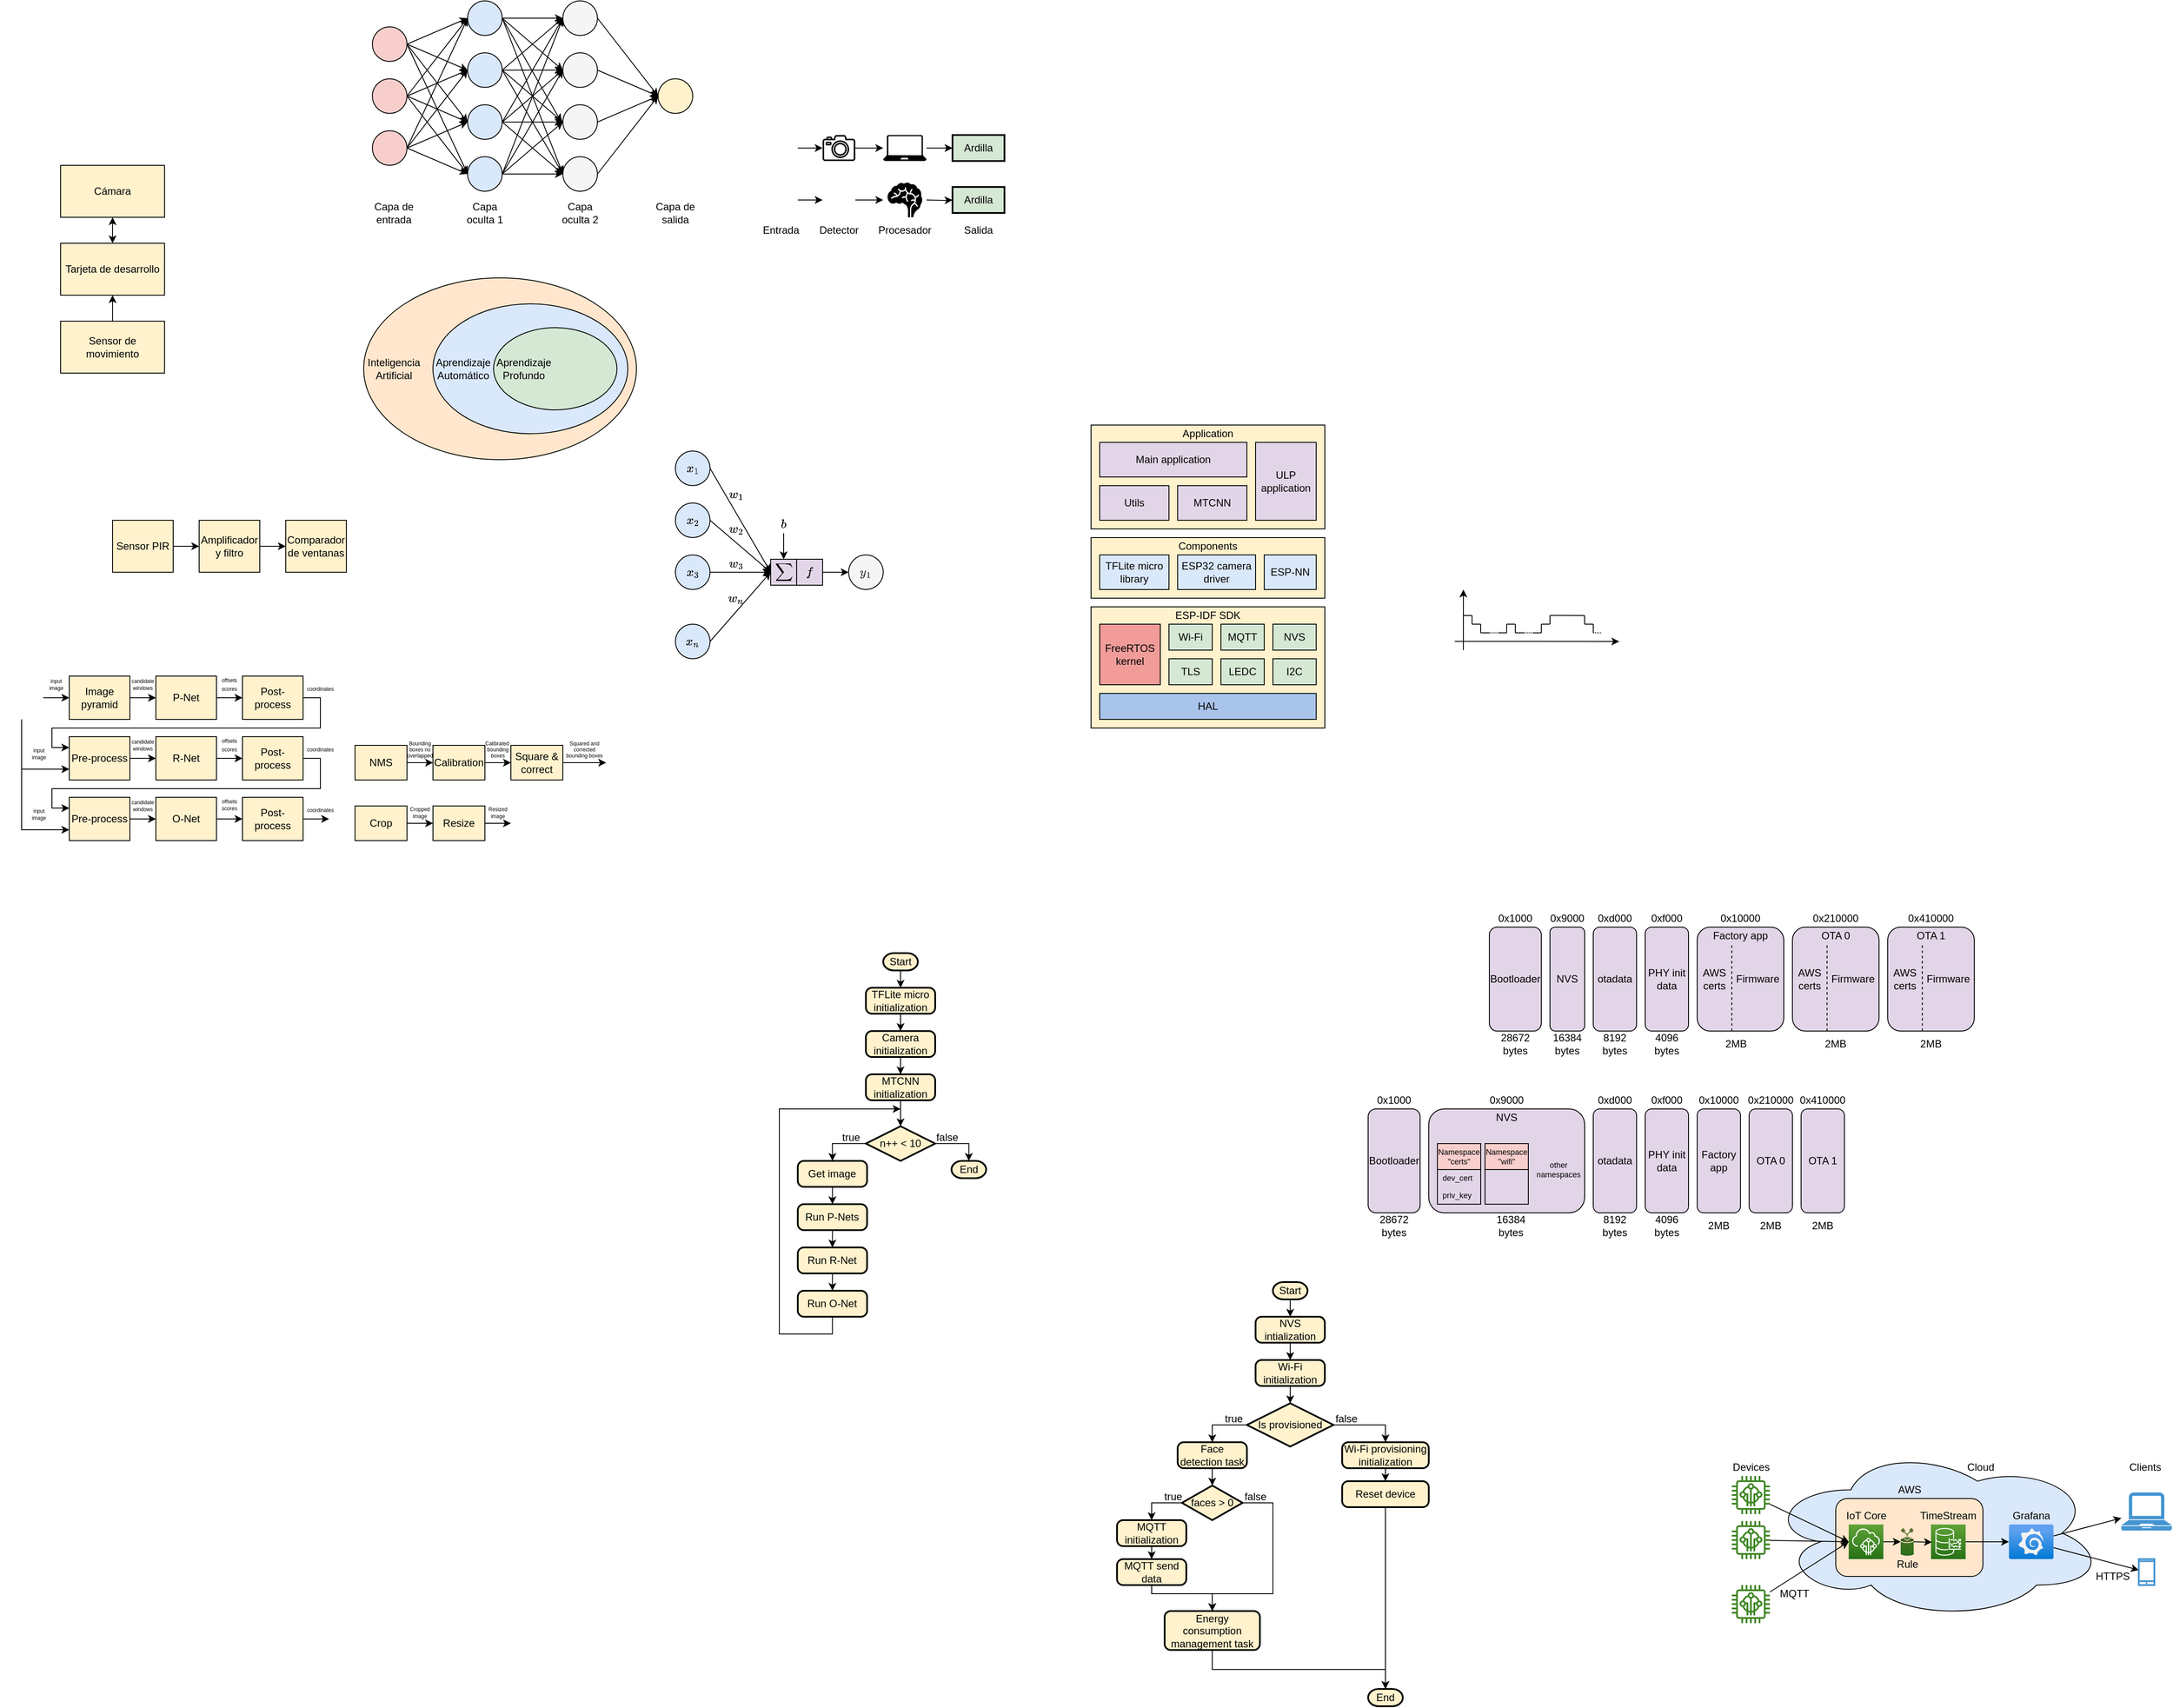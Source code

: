 <mxfile version="21.2.9" type="device">
  <diagram id="mrAVjI0d_bWb_Q6mrn6p" name="Page-1">
    <mxGraphModel dx="909" dy="2248" grid="1" gridSize="10" guides="1" tooltips="1" connect="1" arrows="1" fold="1" page="1" pageScale="1" pageWidth="850" pageHeight="1100" math="1" shadow="0">
      <root>
        <mxCell id="0" />
        <mxCell id="1" parent="0" />
        <mxCell id="2yP1LM8pf5ampmf8wPi7-193" value="" style="ellipse;shape=cloud;whiteSpace=wrap;html=1;fillColor=#dae8fc;strokeColor=default;" vertex="1" parent="1">
          <mxGeometry x="2270" y="1840" width="390" height="200" as="geometry" />
        </mxCell>
        <mxCell id="2yP1LM8pf5ampmf8wPi7-191" value="" style="rounded=1;whiteSpace=wrap;html=1;fillColor=#ffe6cc;strokeColor=default;" vertex="1" parent="1">
          <mxGeometry x="2350" y="1900" width="170" height="90" as="geometry" />
        </mxCell>
        <mxCell id="Bt43okNIhcGlWjT723cL-21" value="" style="rounded=0;whiteSpace=wrap;html=1;fillColor=#fff2cc;strokeColor=default;" parent="1" vertex="1">
          <mxGeometry x="1490" y="660" width="270" height="120" as="geometry" />
        </mxCell>
        <mxCell id="Bt43okNIhcGlWjT723cL-17" value="" style="rounded=0;whiteSpace=wrap;html=1;fillColor=#fff2cc;strokeColor=default;" parent="1" vertex="1">
          <mxGeometry x="1490" y="790" width="270" height="70" as="geometry" />
        </mxCell>
        <mxCell id="iwg94iTVYW8onbJ5SESR-1" value="Tarjeta de desarrollo" style="rounded=0;whiteSpace=wrap;html=1;fillColor=#fff2cc;strokeColor=default;" parent="1" vertex="1">
          <mxGeometry x="300" y="450" width="120" height="60" as="geometry" />
        </mxCell>
        <mxCell id="iwg94iTVYW8onbJ5SESR-6" value="" style="edgeStyle=orthogonalEdgeStyle;rounded=0;orthogonalLoop=1;jettySize=auto;html=1;startArrow=classic;startFill=1;" parent="1" source="iwg94iTVYW8onbJ5SESR-2" target="iwg94iTVYW8onbJ5SESR-1" edge="1">
          <mxGeometry relative="1" as="geometry" />
        </mxCell>
        <mxCell id="iwg94iTVYW8onbJ5SESR-2" value="Cámara" style="rounded=0;whiteSpace=wrap;html=1;fillColor=#fff2cc;strokeColor=default;" parent="1" vertex="1">
          <mxGeometry x="300" y="360" width="120" height="60" as="geometry" />
        </mxCell>
        <mxCell id="iwg94iTVYW8onbJ5SESR-5" value="" style="edgeStyle=orthogonalEdgeStyle;rounded=0;orthogonalLoop=1;jettySize=auto;html=1;" parent="1" source="iwg94iTVYW8onbJ5SESR-3" target="iwg94iTVYW8onbJ5SESR-1" edge="1">
          <mxGeometry relative="1" as="geometry" />
        </mxCell>
        <mxCell id="iwg94iTVYW8onbJ5SESR-3" value="Sensor de movimiento" style="rounded=0;whiteSpace=wrap;html=1;fillColor=#fff2cc;strokeColor=default;" parent="1" vertex="1">
          <mxGeometry x="300" y="540" width="120" height="60" as="geometry" />
        </mxCell>
        <mxCell id="CYQogxWo8IyRnVfrzuj0-6" style="edgeStyle=orthogonalEdgeStyle;rounded=0;orthogonalLoop=1;jettySize=auto;html=1;entryX=0;entryY=0.5;entryDx=0;entryDy=0;fillColor=#fff2cc;strokeColor=default;" parent="1" source="CYQogxWo8IyRnVfrzuj0-3" target="CYQogxWo8IyRnVfrzuj0-4" edge="1">
          <mxGeometry relative="1" as="geometry" />
        </mxCell>
        <mxCell id="CYQogxWo8IyRnVfrzuj0-3" value="Sensor PIR" style="rounded=0;whiteSpace=wrap;html=1;fillColor=#fff2cc;strokeColor=default;" parent="1" vertex="1">
          <mxGeometry x="360" y="770" width="70" height="60" as="geometry" />
        </mxCell>
        <mxCell id="CYQogxWo8IyRnVfrzuj0-7" value="" style="edgeStyle=orthogonalEdgeStyle;rounded=0;orthogonalLoop=1;jettySize=auto;html=1;fillColor=#fff2cc;strokeColor=default;" parent="1" source="CYQogxWo8IyRnVfrzuj0-4" target="CYQogxWo8IyRnVfrzuj0-5" edge="1">
          <mxGeometry relative="1" as="geometry" />
        </mxCell>
        <mxCell id="CYQogxWo8IyRnVfrzuj0-4" value="Amplificador y filtro" style="rounded=0;whiteSpace=wrap;html=1;fillColor=#fff2cc;strokeColor=default;" parent="1" vertex="1">
          <mxGeometry x="460" y="770" width="70" height="60" as="geometry" />
        </mxCell>
        <mxCell id="CYQogxWo8IyRnVfrzuj0-5" value="Comparador de ventanas" style="rounded=0;whiteSpace=wrap;html=1;fillColor=#fff2cc;strokeColor=default;" parent="1" vertex="1">
          <mxGeometry x="560" y="770" width="70" height="60" as="geometry" />
        </mxCell>
        <mxCell id="CYQogxWo8IyRnVfrzuj0-12" value="" style="ellipse;whiteSpace=wrap;html=1;strokeColor=default;fillColor=#ffe6cc;" parent="1" vertex="1">
          <mxGeometry x="650" y="490" width="315" height="210" as="geometry" />
        </mxCell>
        <mxCell id="CYQogxWo8IyRnVfrzuj0-13" value="" style="ellipse;whiteSpace=wrap;html=1;strokeColor=default;fillColor=#dae8fc;" parent="1" vertex="1">
          <mxGeometry x="730" y="520" width="225" height="150" as="geometry" />
        </mxCell>
        <mxCell id="CYQogxWo8IyRnVfrzuj0-14" value="" style="ellipse;whiteSpace=wrap;html=1;strokeColor=default;fillColor=#d5e8d4;" parent="1" vertex="1">
          <mxGeometry x="800" y="547.5" width="142.5" height="95" as="geometry" />
        </mxCell>
        <mxCell id="CYQogxWo8IyRnVfrzuj0-15" value="Aprendizaje&lt;br&gt;Profundo" style="text;html=1;strokeColor=none;fillColor=none;align=center;verticalAlign=middle;whiteSpace=wrap;rounded=0;" parent="1" vertex="1">
          <mxGeometry x="800" y="580" width="70" height="30" as="geometry" />
        </mxCell>
        <mxCell id="CYQogxWo8IyRnVfrzuj0-16" value="Aprendizaje&lt;br&gt;Automático" style="text;html=1;strokeColor=none;fillColor=none;align=center;verticalAlign=middle;whiteSpace=wrap;rounded=0;" parent="1" vertex="1">
          <mxGeometry x="730" y="580" width="70" height="30" as="geometry" />
        </mxCell>
        <mxCell id="CYQogxWo8IyRnVfrzuj0-17" value="Inteligencia&lt;br&gt;Artificial" style="text;html=1;strokeColor=none;fillColor=none;align=center;verticalAlign=middle;whiteSpace=wrap;rounded=0;" parent="1" vertex="1">
          <mxGeometry x="650" y="580" width="70" height="30" as="geometry" />
        </mxCell>
        <mxCell id="CYQogxWo8IyRnVfrzuj0-31" style="rounded=0;orthogonalLoop=1;jettySize=auto;html=1;exitX=1;exitY=0.5;exitDx=0;exitDy=0;entryX=0;entryY=0.5;entryDx=0;entryDy=0;strokeColor=default;" parent="1" source="CYQogxWo8IyRnVfrzuj0-18" target="CYQogxWo8IyRnVfrzuj0-23" edge="1">
          <mxGeometry relative="1" as="geometry" />
        </mxCell>
        <mxCell id="CYQogxWo8IyRnVfrzuj0-33" style="edgeStyle=none;rounded=0;orthogonalLoop=1;jettySize=auto;html=1;exitX=1;exitY=0.5;exitDx=0;exitDy=0;entryX=0;entryY=0.5;entryDx=0;entryDy=0;strokeColor=default;" parent="1" source="CYQogxWo8IyRnVfrzuj0-18" target="CYQogxWo8IyRnVfrzuj0-24" edge="1">
          <mxGeometry relative="1" as="geometry" />
        </mxCell>
        <mxCell id="CYQogxWo8IyRnVfrzuj0-34" style="edgeStyle=none;rounded=0;orthogonalLoop=1;jettySize=auto;html=1;exitX=1;exitY=0.5;exitDx=0;exitDy=0;entryX=0;entryY=0.5;entryDx=0;entryDy=0;strokeColor=default;" parent="1" source="CYQogxWo8IyRnVfrzuj0-18" target="CYQogxWo8IyRnVfrzuj0-25" edge="1">
          <mxGeometry relative="1" as="geometry" />
        </mxCell>
        <mxCell id="CYQogxWo8IyRnVfrzuj0-68" style="edgeStyle=none;rounded=0;orthogonalLoop=1;jettySize=auto;html=1;exitX=1;exitY=0.5;exitDx=0;exitDy=0;entryX=0;entryY=0.5;entryDx=0;entryDy=0;strokeColor=default;" parent="1" source="CYQogxWo8IyRnVfrzuj0-18" target="CYQogxWo8IyRnVfrzuj0-21" edge="1">
          <mxGeometry relative="1" as="geometry" />
        </mxCell>
        <mxCell id="CYQogxWo8IyRnVfrzuj0-18" value="" style="ellipse;whiteSpace=wrap;html=1;aspect=fixed;strokeColor=default;fillColor=#f8cecc;" parent="1" vertex="1">
          <mxGeometry x="660" y="320" width="40" height="40" as="geometry" />
        </mxCell>
        <mxCell id="CYQogxWo8IyRnVfrzuj0-35" style="edgeStyle=none;rounded=0;orthogonalLoop=1;jettySize=auto;html=1;exitX=1;exitY=0.5;exitDx=0;exitDy=0;entryX=0;entryY=0.5;entryDx=0;entryDy=0;strokeColor=default;" parent="1" source="CYQogxWo8IyRnVfrzuj0-19" target="CYQogxWo8IyRnVfrzuj0-23" edge="1">
          <mxGeometry relative="1" as="geometry" />
        </mxCell>
        <mxCell id="CYQogxWo8IyRnVfrzuj0-36" style="edgeStyle=none;rounded=0;orthogonalLoop=1;jettySize=auto;html=1;exitX=1;exitY=0.5;exitDx=0;exitDy=0;entryX=0;entryY=0.5;entryDx=0;entryDy=0;strokeColor=default;" parent="1" source="CYQogxWo8IyRnVfrzuj0-19" target="CYQogxWo8IyRnVfrzuj0-21" edge="1">
          <mxGeometry relative="1" as="geometry" />
        </mxCell>
        <mxCell id="CYQogxWo8IyRnVfrzuj0-37" style="edgeStyle=none;rounded=0;orthogonalLoop=1;jettySize=auto;html=1;exitX=1;exitY=0.5;exitDx=0;exitDy=0;entryX=0;entryY=0.5;entryDx=0;entryDy=0;strokeColor=default;" parent="1" source="CYQogxWo8IyRnVfrzuj0-19" target="CYQogxWo8IyRnVfrzuj0-24" edge="1">
          <mxGeometry relative="1" as="geometry" />
        </mxCell>
        <mxCell id="CYQogxWo8IyRnVfrzuj0-38" style="edgeStyle=none;rounded=0;orthogonalLoop=1;jettySize=auto;html=1;exitX=1;exitY=0.5;exitDx=0;exitDy=0;entryX=0;entryY=0.5;entryDx=0;entryDy=0;strokeColor=default;" parent="1" source="CYQogxWo8IyRnVfrzuj0-19" target="CYQogxWo8IyRnVfrzuj0-25" edge="1">
          <mxGeometry relative="1" as="geometry" />
        </mxCell>
        <mxCell id="CYQogxWo8IyRnVfrzuj0-19" value="" style="ellipse;whiteSpace=wrap;html=1;aspect=fixed;strokeColor=default;fillColor=#f8cecc;" parent="1" vertex="1">
          <mxGeometry x="660" y="260" width="40" height="40" as="geometry" />
        </mxCell>
        <mxCell id="CYQogxWo8IyRnVfrzuj0-39" style="edgeStyle=none;rounded=0;orthogonalLoop=1;jettySize=auto;html=1;exitX=1;exitY=0.5;exitDx=0;exitDy=0;entryX=0;entryY=0.5;entryDx=0;entryDy=0;strokeColor=default;" parent="1" source="CYQogxWo8IyRnVfrzuj0-20" target="CYQogxWo8IyRnVfrzuj0-25" edge="1">
          <mxGeometry relative="1" as="geometry" />
        </mxCell>
        <mxCell id="CYQogxWo8IyRnVfrzuj0-40" style="edgeStyle=none;rounded=0;orthogonalLoop=1;jettySize=auto;html=1;exitX=1;exitY=0.5;exitDx=0;exitDy=0;entryX=0;entryY=0.5;entryDx=0;entryDy=0;strokeColor=default;" parent="1" source="CYQogxWo8IyRnVfrzuj0-20" target="CYQogxWo8IyRnVfrzuj0-24" edge="1">
          <mxGeometry relative="1" as="geometry" />
        </mxCell>
        <mxCell id="CYQogxWo8IyRnVfrzuj0-41" style="edgeStyle=none;rounded=0;orthogonalLoop=1;jettySize=auto;html=1;exitX=1;exitY=0.5;exitDx=0;exitDy=0;entryX=0;entryY=0.5;entryDx=0;entryDy=0;strokeColor=default;" parent="1" source="CYQogxWo8IyRnVfrzuj0-20" target="CYQogxWo8IyRnVfrzuj0-21" edge="1">
          <mxGeometry relative="1" as="geometry" />
        </mxCell>
        <mxCell id="CYQogxWo8IyRnVfrzuj0-42" style="edgeStyle=none;rounded=0;orthogonalLoop=1;jettySize=auto;html=1;exitX=1;exitY=0.5;exitDx=0;exitDy=0;entryX=0;entryY=0.5;entryDx=0;entryDy=0;strokeColor=default;" parent="1" source="CYQogxWo8IyRnVfrzuj0-20" target="CYQogxWo8IyRnVfrzuj0-23" edge="1">
          <mxGeometry relative="1" as="geometry" />
        </mxCell>
        <mxCell id="CYQogxWo8IyRnVfrzuj0-20" value="" style="ellipse;whiteSpace=wrap;html=1;aspect=fixed;strokeColor=default;fillColor=#f8cecc;" parent="1" vertex="1">
          <mxGeometry x="660" y="200" width="40" height="40" as="geometry" />
        </mxCell>
        <mxCell id="CYQogxWo8IyRnVfrzuj0-45" style="edgeStyle=none;rounded=0;orthogonalLoop=1;jettySize=auto;html=1;exitX=1;exitY=0.5;exitDx=0;exitDy=0;entryX=0;entryY=0.5;entryDx=0;entryDy=0;strokeColor=default;" parent="1" source="CYQogxWo8IyRnVfrzuj0-21" target="CYQogxWo8IyRnVfrzuj0-26" edge="1">
          <mxGeometry relative="1" as="geometry" />
        </mxCell>
        <mxCell id="CYQogxWo8IyRnVfrzuj0-49" style="edgeStyle=none;rounded=0;orthogonalLoop=1;jettySize=auto;html=1;exitX=1;exitY=0.5;exitDx=0;exitDy=0;entryX=0;entryY=0.5;entryDx=0;entryDy=0;strokeColor=default;" parent="1" source="CYQogxWo8IyRnVfrzuj0-21" target="CYQogxWo8IyRnVfrzuj0-27" edge="1">
          <mxGeometry relative="1" as="geometry" />
        </mxCell>
        <mxCell id="CYQogxWo8IyRnVfrzuj0-51" style="edgeStyle=none;rounded=0;orthogonalLoop=1;jettySize=auto;html=1;exitX=1;exitY=0.5;exitDx=0;exitDy=0;entryX=0;entryY=0.5;entryDx=0;entryDy=0;strokeColor=default;" parent="1" source="CYQogxWo8IyRnVfrzuj0-21" target="CYQogxWo8IyRnVfrzuj0-28" edge="1">
          <mxGeometry relative="1" as="geometry" />
        </mxCell>
        <mxCell id="CYQogxWo8IyRnVfrzuj0-56" style="edgeStyle=none;rounded=0;orthogonalLoop=1;jettySize=auto;html=1;exitX=1;exitY=0.5;exitDx=0;exitDy=0;entryX=0;entryY=0.5;entryDx=0;entryDy=0;strokeColor=default;" parent="1" source="CYQogxWo8IyRnVfrzuj0-21" target="CYQogxWo8IyRnVfrzuj0-29" edge="1">
          <mxGeometry relative="1" as="geometry" />
        </mxCell>
        <mxCell id="CYQogxWo8IyRnVfrzuj0-21" value="" style="ellipse;whiteSpace=wrap;html=1;aspect=fixed;strokeColor=default;fillColor=#dae8fc;" parent="1" vertex="1">
          <mxGeometry x="770" y="290" width="40" height="40" as="geometry" />
        </mxCell>
        <mxCell id="CYQogxWo8IyRnVfrzuj0-46" style="edgeStyle=none;rounded=0;orthogonalLoop=1;jettySize=auto;html=1;exitX=1;exitY=0.5;exitDx=0;exitDy=0;entryX=0;entryY=0.5;entryDx=0;entryDy=0;strokeColor=default;" parent="1" source="CYQogxWo8IyRnVfrzuj0-23" target="CYQogxWo8IyRnVfrzuj0-27" edge="1">
          <mxGeometry relative="1" as="geometry" />
        </mxCell>
        <mxCell id="CYQogxWo8IyRnVfrzuj0-50" style="edgeStyle=none;rounded=0;orthogonalLoop=1;jettySize=auto;html=1;exitX=1;exitY=0.5;exitDx=0;exitDy=0;entryX=0;entryY=0.5;entryDx=0;entryDy=0;strokeColor=default;" parent="1" source="CYQogxWo8IyRnVfrzuj0-23" target="CYQogxWo8IyRnVfrzuj0-26" edge="1">
          <mxGeometry relative="1" as="geometry" />
        </mxCell>
        <mxCell id="CYQogxWo8IyRnVfrzuj0-57" style="edgeStyle=none;rounded=0;orthogonalLoop=1;jettySize=auto;html=1;exitX=1;exitY=0.5;exitDx=0;exitDy=0;entryX=0;entryY=0.5;entryDx=0;entryDy=0;strokeColor=default;" parent="1" source="CYQogxWo8IyRnVfrzuj0-23" target="CYQogxWo8IyRnVfrzuj0-28" edge="1">
          <mxGeometry relative="1" as="geometry" />
        </mxCell>
        <mxCell id="CYQogxWo8IyRnVfrzuj0-58" style="edgeStyle=none;rounded=0;orthogonalLoop=1;jettySize=auto;html=1;exitX=1;exitY=0.5;exitDx=0;exitDy=0;entryX=0;entryY=0.5;entryDx=0;entryDy=0;strokeColor=default;" parent="1" source="CYQogxWo8IyRnVfrzuj0-23" target="CYQogxWo8IyRnVfrzuj0-29" edge="1">
          <mxGeometry relative="1" as="geometry" />
        </mxCell>
        <mxCell id="CYQogxWo8IyRnVfrzuj0-23" value="" style="ellipse;whiteSpace=wrap;html=1;aspect=fixed;strokeColor=default;fillColor=#dae8fc;" parent="1" vertex="1">
          <mxGeometry x="770" y="350" width="40" height="40" as="geometry" />
        </mxCell>
        <mxCell id="CYQogxWo8IyRnVfrzuj0-44" style="edgeStyle=none;rounded=0;orthogonalLoop=1;jettySize=auto;html=1;exitX=1;exitY=0.5;exitDx=0;exitDy=0;entryX=0;entryY=0.5;entryDx=0;entryDy=0;strokeColor=default;" parent="1" source="CYQogxWo8IyRnVfrzuj0-24" target="CYQogxWo8IyRnVfrzuj0-28" edge="1">
          <mxGeometry relative="1" as="geometry" />
        </mxCell>
        <mxCell id="CYQogxWo8IyRnVfrzuj0-48" style="edgeStyle=none;rounded=0;orthogonalLoop=1;jettySize=auto;html=1;exitX=1;exitY=0.5;exitDx=0;exitDy=0;entryX=0;entryY=0.5;entryDx=0;entryDy=0;strokeColor=default;" parent="1" source="CYQogxWo8IyRnVfrzuj0-24" target="CYQogxWo8IyRnVfrzuj0-26" edge="1">
          <mxGeometry relative="1" as="geometry" />
        </mxCell>
        <mxCell id="CYQogxWo8IyRnVfrzuj0-52" style="edgeStyle=none;rounded=0;orthogonalLoop=1;jettySize=auto;html=1;exitX=1;exitY=0.5;exitDx=0;exitDy=0;entryX=0;entryY=0.5;entryDx=0;entryDy=0;strokeColor=default;" parent="1" source="CYQogxWo8IyRnVfrzuj0-24" target="CYQogxWo8IyRnVfrzuj0-29" edge="1">
          <mxGeometry relative="1" as="geometry" />
        </mxCell>
        <mxCell id="CYQogxWo8IyRnVfrzuj0-55" style="edgeStyle=none;rounded=0;orthogonalLoop=1;jettySize=auto;html=1;exitX=1;exitY=0.5;exitDx=0;exitDy=0;entryX=0;entryY=0.5;entryDx=0;entryDy=0;strokeColor=default;" parent="1" source="CYQogxWo8IyRnVfrzuj0-24" target="CYQogxWo8IyRnVfrzuj0-27" edge="1">
          <mxGeometry relative="1" as="geometry" />
        </mxCell>
        <mxCell id="CYQogxWo8IyRnVfrzuj0-24" value="" style="ellipse;whiteSpace=wrap;html=1;aspect=fixed;strokeColor=default;fillColor=#dae8fc;" parent="1" vertex="1">
          <mxGeometry x="770" y="230" width="40" height="40" as="geometry" />
        </mxCell>
        <mxCell id="CYQogxWo8IyRnVfrzuj0-43" style="edgeStyle=none;rounded=0;orthogonalLoop=1;jettySize=auto;html=1;exitX=1;exitY=0.5;exitDx=0;exitDy=0;entryX=0;entryY=0.5;entryDx=0;entryDy=0;strokeColor=default;" parent="1" source="CYQogxWo8IyRnVfrzuj0-25" target="CYQogxWo8IyRnVfrzuj0-29" edge="1">
          <mxGeometry relative="1" as="geometry" />
        </mxCell>
        <mxCell id="CYQogxWo8IyRnVfrzuj0-47" style="edgeStyle=none;rounded=0;orthogonalLoop=1;jettySize=auto;html=1;exitX=1;exitY=0.5;exitDx=0;exitDy=0;entryX=0;entryY=0.5;entryDx=0;entryDy=0;strokeColor=default;" parent="1" source="CYQogxWo8IyRnVfrzuj0-25" target="CYQogxWo8IyRnVfrzuj0-28" edge="1">
          <mxGeometry relative="1" as="geometry" />
        </mxCell>
        <mxCell id="CYQogxWo8IyRnVfrzuj0-53" style="edgeStyle=none;rounded=0;orthogonalLoop=1;jettySize=auto;html=1;exitX=1;exitY=0.5;exitDx=0;exitDy=0;entryX=-0.046;entryY=0.496;entryDx=0;entryDy=0;entryPerimeter=0;strokeColor=default;" parent="1" source="CYQogxWo8IyRnVfrzuj0-25" target="CYQogxWo8IyRnVfrzuj0-26" edge="1">
          <mxGeometry relative="1" as="geometry" />
        </mxCell>
        <mxCell id="CYQogxWo8IyRnVfrzuj0-54" style="edgeStyle=none;rounded=0;orthogonalLoop=1;jettySize=auto;html=1;exitX=1;exitY=0.5;exitDx=0;exitDy=0;entryX=0;entryY=0.5;entryDx=0;entryDy=0;strokeColor=default;" parent="1" source="CYQogxWo8IyRnVfrzuj0-25" target="CYQogxWo8IyRnVfrzuj0-27" edge="1">
          <mxGeometry relative="1" as="geometry" />
        </mxCell>
        <mxCell id="CYQogxWo8IyRnVfrzuj0-25" value="" style="ellipse;whiteSpace=wrap;html=1;aspect=fixed;strokeColor=default;fillColor=#dae8fc;" parent="1" vertex="1">
          <mxGeometry x="770" y="170" width="40" height="40" as="geometry" />
        </mxCell>
        <mxCell id="CYQogxWo8IyRnVfrzuj0-64" style="edgeStyle=none;rounded=0;orthogonalLoop=1;jettySize=auto;html=1;exitX=1;exitY=0.5;exitDx=0;exitDy=0;entryX=0;entryY=0.5;entryDx=0;entryDy=0;strokeColor=default;" parent="1" source="CYQogxWo8IyRnVfrzuj0-26" target="CYQogxWo8IyRnVfrzuj0-30" edge="1">
          <mxGeometry relative="1" as="geometry" />
        </mxCell>
        <mxCell id="CYQogxWo8IyRnVfrzuj0-26" value="" style="ellipse;whiteSpace=wrap;html=1;aspect=fixed;strokeColor=default;fillColor=#f5f5f5;fontColor=#333333;" parent="1" vertex="1">
          <mxGeometry x="880" y="290" width="40" height="40" as="geometry" />
        </mxCell>
        <mxCell id="CYQogxWo8IyRnVfrzuj0-63" style="edgeStyle=none;rounded=0;orthogonalLoop=1;jettySize=auto;html=1;exitX=1;exitY=0.5;exitDx=0;exitDy=0;entryX=0;entryY=0.5;entryDx=0;entryDy=0;strokeColor=default;" parent="1" source="CYQogxWo8IyRnVfrzuj0-27" target="CYQogxWo8IyRnVfrzuj0-30" edge="1">
          <mxGeometry relative="1" as="geometry" />
        </mxCell>
        <mxCell id="CYQogxWo8IyRnVfrzuj0-27" value="" style="ellipse;whiteSpace=wrap;html=1;aspect=fixed;strokeColor=default;fillColor=#f5f5f5;fontColor=#333333;" parent="1" vertex="1">
          <mxGeometry x="880" y="350" width="40" height="40" as="geometry" />
        </mxCell>
        <mxCell id="CYQogxWo8IyRnVfrzuj0-67" style="edgeStyle=none;rounded=0;orthogonalLoop=1;jettySize=auto;html=1;exitX=1;exitY=0.5;exitDx=0;exitDy=0;entryX=0;entryY=0.5;entryDx=0;entryDy=0;strokeColor=default;" parent="1" source="CYQogxWo8IyRnVfrzuj0-28" target="CYQogxWo8IyRnVfrzuj0-30" edge="1">
          <mxGeometry relative="1" as="geometry" />
        </mxCell>
        <mxCell id="CYQogxWo8IyRnVfrzuj0-28" value="" style="ellipse;whiteSpace=wrap;html=1;aspect=fixed;strokeColor=default;fillColor=#f5f5f5;fontColor=#333333;" parent="1" vertex="1">
          <mxGeometry x="880" y="230" width="40" height="40" as="geometry" />
        </mxCell>
        <mxCell id="CYQogxWo8IyRnVfrzuj0-66" style="edgeStyle=none;rounded=0;orthogonalLoop=1;jettySize=auto;html=1;exitX=1;exitY=0.5;exitDx=0;exitDy=0;entryX=0;entryY=0.5;entryDx=0;entryDy=0;strokeColor=default;" parent="1" source="CYQogxWo8IyRnVfrzuj0-29" target="CYQogxWo8IyRnVfrzuj0-30" edge="1">
          <mxGeometry relative="1" as="geometry" />
        </mxCell>
        <mxCell id="CYQogxWo8IyRnVfrzuj0-29" value="" style="ellipse;whiteSpace=wrap;html=1;aspect=fixed;strokeColor=default;fillColor=#f5f5f5;fontColor=#333333;" parent="1" vertex="1">
          <mxGeometry x="880" y="170" width="40" height="40" as="geometry" />
        </mxCell>
        <mxCell id="CYQogxWo8IyRnVfrzuj0-30" value="" style="ellipse;whiteSpace=wrap;html=1;aspect=fixed;strokeColor=default;fillColor=#fff2cc;" parent="1" vertex="1">
          <mxGeometry x="990" y="260" width="40" height="40" as="geometry" />
        </mxCell>
        <mxCell id="CYQogxWo8IyRnVfrzuj0-69" value="Capa de entrada" style="text;html=1;strokeColor=none;fillColor=none;align=center;verticalAlign=middle;whiteSpace=wrap;rounded=0;" parent="1" vertex="1">
          <mxGeometry x="655" y="400" width="60" height="30" as="geometry" />
        </mxCell>
        <mxCell id="CYQogxWo8IyRnVfrzuj0-70" value="Capa oculta 1" style="text;html=1;strokeColor=none;fillColor=none;align=center;verticalAlign=middle;whiteSpace=wrap;rounded=0;" parent="1" vertex="1">
          <mxGeometry x="760" y="400" width="60" height="30" as="geometry" />
        </mxCell>
        <mxCell id="CYQogxWo8IyRnVfrzuj0-71" value="Capa oculta 2" style="text;html=1;strokeColor=none;fillColor=none;align=center;verticalAlign=middle;whiteSpace=wrap;rounded=0;" parent="1" vertex="1">
          <mxGeometry x="870" y="400" width="60" height="30" as="geometry" />
        </mxCell>
        <mxCell id="CYQogxWo8IyRnVfrzuj0-72" value="Capa de salida" style="text;html=1;strokeColor=none;fillColor=none;align=center;verticalAlign=middle;whiteSpace=wrap;rounded=0;" parent="1" vertex="1">
          <mxGeometry x="980" y="400" width="60" height="30" as="geometry" />
        </mxCell>
        <mxCell id="CYQogxWo8IyRnVfrzuj0-83" style="edgeStyle=none;rounded=0;orthogonalLoop=1;jettySize=auto;html=1;exitX=1;exitY=0.5;exitDx=0;exitDy=0;entryX=0;entryY=0.5;entryDx=0;entryDy=0;strokeColor=default;" parent="1" source="CYQogxWo8IyRnVfrzuj0-73" target="CYQogxWo8IyRnVfrzuj0-79" edge="1">
          <mxGeometry relative="1" as="geometry" />
        </mxCell>
        <mxCell id="CYQogxWo8IyRnVfrzuj0-73" value="\[x_3\]" style="ellipse;whiteSpace=wrap;html=1;aspect=fixed;strokeColor=default;fillColor=#dae8fc;" parent="1" vertex="1">
          <mxGeometry x="1010" y="810" width="40" height="40" as="geometry" />
        </mxCell>
        <mxCell id="CYQogxWo8IyRnVfrzuj0-87" style="edgeStyle=none;rounded=0;orthogonalLoop=1;jettySize=auto;html=1;exitX=1;exitY=0.5;exitDx=0;exitDy=0;entryX=0;entryY=0.5;entryDx=0;entryDy=0;strokeColor=default;" parent="1" source="CYQogxWo8IyRnVfrzuj0-74" target="CYQogxWo8IyRnVfrzuj0-79" edge="1">
          <mxGeometry relative="1" as="geometry" />
        </mxCell>
        <mxCell id="CYQogxWo8IyRnVfrzuj0-74" value="\[x_n\]" style="ellipse;whiteSpace=wrap;html=1;aspect=fixed;strokeColor=default;fillColor=#dae8fc;" parent="1" vertex="1">
          <mxGeometry x="1010" y="890" width="40" height="40" as="geometry" />
        </mxCell>
        <mxCell id="CYQogxWo8IyRnVfrzuj0-88" style="edgeStyle=none;rounded=0;orthogonalLoop=1;jettySize=auto;html=1;exitX=1;exitY=0.5;exitDx=0;exitDy=0;strokeColor=default;entryX=0;entryY=0.5;entryDx=0;entryDy=0;" parent="1" source="CYQogxWo8IyRnVfrzuj0-75" target="CYQogxWo8IyRnVfrzuj0-79" edge="1">
          <mxGeometry relative="1" as="geometry">
            <mxPoint x="1100" y="810" as="targetPoint" />
          </mxGeometry>
        </mxCell>
        <mxCell id="CYQogxWo8IyRnVfrzuj0-75" value="\[x_2\]" style="ellipse;whiteSpace=wrap;html=1;aspect=fixed;strokeColor=default;fillColor=#dae8fc;" parent="1" vertex="1">
          <mxGeometry x="1010" y="750" width="40" height="40" as="geometry" />
        </mxCell>
        <mxCell id="CYQogxWo8IyRnVfrzuj0-89" style="edgeStyle=none;rounded=0;orthogonalLoop=1;jettySize=auto;html=1;exitX=1;exitY=0.5;exitDx=0;exitDy=0;entryX=0;entryY=0.5;entryDx=0;entryDy=0;strokeColor=default;" parent="1" source="CYQogxWo8IyRnVfrzuj0-76" target="CYQogxWo8IyRnVfrzuj0-79" edge="1">
          <mxGeometry relative="1" as="geometry" />
        </mxCell>
        <mxCell id="CYQogxWo8IyRnVfrzuj0-76" value="\[x_1\]" style="ellipse;whiteSpace=wrap;html=1;aspect=fixed;strokeColor=default;fillColor=#dae8fc;" parent="1" vertex="1">
          <mxGeometry x="1010" y="690" width="40" height="40" as="geometry" />
        </mxCell>
        <mxCell id="CYQogxWo8IyRnVfrzuj0-78" value="" style="shape=image;html=1;verticalAlign=top;verticalLabelPosition=bottom;labelBackgroundColor=#ffffff;imageAspect=0;aspect=fixed;image=https://cdn1.iconfinder.com/data/icons/ionicons-sharp-vol-1/512/ellipsis-vertical-sharp-128.png;strokeColor=default;" parent="1" vertex="1">
          <mxGeometry x="1019.5" y="860" width="21" height="21" as="geometry" />
        </mxCell>
        <mxCell id="CYQogxWo8IyRnVfrzuj0-79" value="\[\sum\]" style="rounded=0;whiteSpace=wrap;html=1;strokeColor=default;fillColor=#e1d5e7;" parent="1" vertex="1">
          <mxGeometry x="1120" y="815" width="30" height="30" as="geometry" />
        </mxCell>
        <mxCell id="OaOZy3IlskVk_lXHGRTM-2" style="edgeStyle=orthogonalEdgeStyle;rounded=0;orthogonalLoop=1;jettySize=auto;html=1;exitX=1;exitY=0.5;exitDx=0;exitDy=0;entryX=0;entryY=0.5;entryDx=0;entryDy=0;" parent="1" target="OaOZy3IlskVk_lXHGRTM-1" edge="1">
          <mxGeometry relative="1" as="geometry">
            <mxPoint x="1180" y="830" as="sourcePoint" />
          </mxGeometry>
        </mxCell>
        <mxCell id="OaOZy3IlskVk_lXHGRTM-1" value="\[y_1\]" style="ellipse;whiteSpace=wrap;html=1;aspect=fixed;strokeColor=default;fillColor=#f5f5f5;fontColor=#333333;" parent="1" vertex="1">
          <mxGeometry x="1210" y="810" width="40" height="40" as="geometry" />
        </mxCell>
        <mxCell id="OaOZy3IlskVk_lXHGRTM-3" value="\[w_1\]" style="text;html=1;strokeColor=none;fillColor=none;align=center;verticalAlign=middle;whiteSpace=wrap;rounded=0;" parent="1" vertex="1">
          <mxGeometry x="1070" y="730" width="20" height="20" as="geometry" />
        </mxCell>
        <mxCell id="OaOZy3IlskVk_lXHGRTM-6" value="\[w_2\]" style="text;html=1;strokeColor=none;fillColor=none;align=center;verticalAlign=middle;whiteSpace=wrap;rounded=0;" parent="1" vertex="1">
          <mxGeometry x="1070" y="770" width="20" height="20" as="geometry" />
        </mxCell>
        <mxCell id="OaOZy3IlskVk_lXHGRTM-7" value="\[w_3\]" style="text;html=1;strokeColor=none;fillColor=none;align=center;verticalAlign=middle;whiteSpace=wrap;rounded=0;" parent="1" vertex="1">
          <mxGeometry x="1070" y="810" width="20" height="20" as="geometry" />
        </mxCell>
        <mxCell id="OaOZy3IlskVk_lXHGRTM-9" value="\[w_n\]" style="text;html=1;strokeColor=none;fillColor=none;align=center;verticalAlign=middle;whiteSpace=wrap;rounded=0;" parent="1" vertex="1">
          <mxGeometry x="1070" y="850" width="20" height="20" as="geometry" />
        </mxCell>
        <mxCell id="OaOZy3IlskVk_lXHGRTM-11" style="edgeStyle=orthogonalEdgeStyle;rounded=0;orthogonalLoop=1;jettySize=auto;html=1;exitX=0.5;exitY=1;exitDx=0;exitDy=0;entryX=0.5;entryY=0;entryDx=0;entryDy=0;" parent="1" source="OaOZy3IlskVk_lXHGRTM-10" target="CYQogxWo8IyRnVfrzuj0-79" edge="1">
          <mxGeometry relative="1" as="geometry" />
        </mxCell>
        <mxCell id="OaOZy3IlskVk_lXHGRTM-10" value="\[b\]" style="text;html=1;strokeColor=none;fillColor=none;align=center;verticalAlign=middle;whiteSpace=wrap;rounded=0;" parent="1" vertex="1">
          <mxGeometry x="1125" y="765" width="20" height="20" as="geometry" />
        </mxCell>
        <mxCell id="OaOZy3IlskVk_lXHGRTM-12" value="\[f\]" style="rounded=0;whiteSpace=wrap;html=1;strokeColor=default;fillColor=#e1d5e7;" parent="1" vertex="1">
          <mxGeometry x="1150" y="815" width="30" height="30" as="geometry" />
        </mxCell>
        <mxCell id="OaOZy3IlskVk_lXHGRTM-15" value="" style="edgeStyle=orthogonalEdgeStyle;rounded=0;orthogonalLoop=1;jettySize=auto;html=1;" parent="1" source="OaOZy3IlskVk_lXHGRTM-13" edge="1">
          <mxGeometry relative="1" as="geometry">
            <mxPoint x="1180" y="340" as="targetPoint" />
          </mxGeometry>
        </mxCell>
        <mxCell id="OaOZy3IlskVk_lXHGRTM-13" value="" style="shape=image;verticalLabelPosition=bottom;labelBackgroundColor=default;verticalAlign=top;aspect=fixed;imageAspect=0;image=https://www.ngenespanol.com/wp-content/uploads/2018/09/Fotos-Divertidas-del-mundo-animal-P.png;clipPath=inset(0% 13.33% 0% 20.67%);" parent="1" vertex="1">
          <mxGeometry x="1111.73" y="320" width="39.6" height="40" as="geometry" />
        </mxCell>
        <mxCell id="OaOZy3IlskVk_lXHGRTM-20" value="" style="edgeStyle=orthogonalEdgeStyle;rounded=0;orthogonalLoop=1;jettySize=auto;html=1;" parent="1" source="OaOZy3IlskVk_lXHGRTM-18" target="OaOZy3IlskVk_lXHGRTM-19" edge="1">
          <mxGeometry relative="1" as="geometry" />
        </mxCell>
        <mxCell id="OaOZy3IlskVk_lXHGRTM-18" value="" style="sketch=0;outlineConnect=0;fontColor=default;gradientColor=none;fillColor=#000000;strokeColor=none;dashed=0;verticalLabelPosition=bottom;verticalAlign=top;align=center;html=1;fontSize=12;fontStyle=0;aspect=fixed;pointerEvents=1;shape=mxgraph.aws4.camera2;" parent="1" vertex="1">
          <mxGeometry x="1180" y="325" width="37.74" height="30" as="geometry" />
        </mxCell>
        <mxCell id="OaOZy3IlskVk_lXHGRTM-22" value="" style="edgeStyle=orthogonalEdgeStyle;rounded=0;orthogonalLoop=1;jettySize=auto;html=1;" parent="1" source="OaOZy3IlskVk_lXHGRTM-19" target="OaOZy3IlskVk_lXHGRTM-21" edge="1">
          <mxGeometry relative="1" as="geometry" />
        </mxCell>
        <mxCell id="OaOZy3IlskVk_lXHGRTM-19" value="" style="verticalLabelPosition=bottom;html=1;verticalAlign=top;align=center;strokeColor=none;fillColor=#000000;shape=mxgraph.azure.laptop;pointerEvents=1;" parent="1" vertex="1">
          <mxGeometry x="1250" y="325" width="50" height="30" as="geometry" />
        </mxCell>
        <mxCell id="OaOZy3IlskVk_lXHGRTM-21" value="Ardilla" style="text;html=1;strokeColor=default;fillColor=#d5e8d4;align=center;verticalAlign=middle;whiteSpace=wrap;rounded=0;strokeWidth=2;" parent="1" vertex="1">
          <mxGeometry x="1330" y="325" width="60" height="30" as="geometry" />
        </mxCell>
        <mxCell id="OaOZy3IlskVk_lXHGRTM-23" value="" style="edgeStyle=orthogonalEdgeStyle;rounded=0;orthogonalLoop=1;jettySize=auto;html=1;" parent="1" source="OaOZy3IlskVk_lXHGRTM-24" edge="1">
          <mxGeometry relative="1" as="geometry">
            <mxPoint x="1180" y="400" as="targetPoint" />
          </mxGeometry>
        </mxCell>
        <mxCell id="OaOZy3IlskVk_lXHGRTM-24" value="" style="shape=image;verticalLabelPosition=bottom;labelBackgroundColor=default;verticalAlign=top;aspect=fixed;imageAspect=0;image=https://www.ngenespanol.com/wp-content/uploads/2018/09/Fotos-Divertidas-del-mundo-animal-P.png;clipPath=inset(0% 13.33% 0% 20.67%);" parent="1" vertex="1">
          <mxGeometry x="1111.73" y="380" width="39.6" height="40" as="geometry" />
        </mxCell>
        <mxCell id="OaOZy3IlskVk_lXHGRTM-25" value="" style="edgeStyle=orthogonalEdgeStyle;rounded=0;orthogonalLoop=1;jettySize=auto;html=1;" parent="1" edge="1">
          <mxGeometry relative="1" as="geometry">
            <mxPoint x="1217.727" y="400" as="sourcePoint" />
            <mxPoint x="1250" y="400.018" as="targetPoint" />
          </mxGeometry>
        </mxCell>
        <mxCell id="OaOZy3IlskVk_lXHGRTM-27" value="" style="edgeStyle=orthogonalEdgeStyle;rounded=0;orthogonalLoop=1;jettySize=auto;html=1;" parent="1" target="OaOZy3IlskVk_lXHGRTM-29" edge="1">
          <mxGeometry relative="1" as="geometry">
            <mxPoint x="1300" y="400.018" as="sourcePoint" />
          </mxGeometry>
        </mxCell>
        <mxCell id="OaOZy3IlskVk_lXHGRTM-29" value="Ardilla" style="text;html=1;strokeColor=default;fillColor=#d5e8d4;align=center;verticalAlign=middle;whiteSpace=wrap;rounded=0;strokeWidth=2;" parent="1" vertex="1">
          <mxGeometry x="1330" y="385" width="60" height="30" as="geometry" />
        </mxCell>
        <mxCell id="OaOZy3IlskVk_lXHGRTM-31" value="" style="shape=image;html=1;verticalAlign=top;verticalLabelPosition=bottom;labelBackgroundColor=#ffffff;imageAspect=0;aspect=fixed;image=https://cdn4.iconfinder.com/data/icons/ionicons/512/icon-ios7-eye-128.png;strokeColor=#FFFFFF;strokeWidth=2;fillColor=#000000;gradientColor=none;" parent="1" vertex="1">
          <mxGeometry x="1180" y="380" width="40" height="40" as="geometry" />
        </mxCell>
        <mxCell id="OaOZy3IlskVk_lXHGRTM-32" value="" style="shape=mxgraph.signs.healthcare.brain;html=1;pointerEvents=1;fillColor=#000000;strokeColor=none;verticalLabelPosition=bottom;verticalAlign=top;align=center;strokeWidth=2;" parent="1" vertex="1">
          <mxGeometry x="1255" y="380" width="40" height="40" as="geometry" />
        </mxCell>
        <mxCell id="OaOZy3IlskVk_lXHGRTM-34" value="Entrada" style="text;html=1;strokeColor=none;fillColor=none;align=center;verticalAlign=middle;whiteSpace=wrap;rounded=0;strokeWidth=2;" parent="1" vertex="1">
          <mxGeometry x="1101.53" y="420" width="60" height="30" as="geometry" />
        </mxCell>
        <mxCell id="OaOZy3IlskVk_lXHGRTM-35" value="Detector" style="text;html=1;strokeColor=none;fillColor=none;align=center;verticalAlign=middle;whiteSpace=wrap;rounded=0;strokeWidth=2;" parent="1" vertex="1">
          <mxGeometry x="1168.87" y="420" width="60" height="30" as="geometry" />
        </mxCell>
        <mxCell id="OaOZy3IlskVk_lXHGRTM-36" value="Procesador" style="text;html=1;strokeColor=none;fillColor=none;align=center;verticalAlign=middle;whiteSpace=wrap;rounded=0;strokeWidth=2;" parent="1" vertex="1">
          <mxGeometry x="1245" y="420" width="60" height="30" as="geometry" />
        </mxCell>
        <mxCell id="OaOZy3IlskVk_lXHGRTM-38" value="Salida" style="text;html=1;strokeColor=none;fillColor=none;align=center;verticalAlign=middle;whiteSpace=wrap;rounded=0;strokeWidth=2;" parent="1" vertex="1">
          <mxGeometry x="1330" y="420" width="60" height="30" as="geometry" />
        </mxCell>
        <mxCell id="93srFRSfRfwvSrIRxOih-43" style="edgeStyle=orthogonalEdgeStyle;rounded=0;orthogonalLoop=1;jettySize=auto;html=1;exitX=0.5;exitY=1;exitDx=0;exitDy=0;entryX=0;entryY=0.75;entryDx=0;entryDy=0;" parent="1" source="93srFRSfRfwvSrIRxOih-2" target="93srFRSfRfwvSrIRxOih-28" edge="1">
          <mxGeometry relative="1" as="geometry">
            <mxPoint x="290" y="1060" as="targetPoint" />
          </mxGeometry>
        </mxCell>
        <mxCell id="93srFRSfRfwvSrIRxOih-44" style="edgeStyle=orthogonalEdgeStyle;rounded=0;orthogonalLoop=1;jettySize=auto;html=1;exitX=0.5;exitY=1;exitDx=0;exitDy=0;entryX=0;entryY=0.75;entryDx=0;entryDy=0;" parent="1" source="93srFRSfRfwvSrIRxOih-2" target="93srFRSfRfwvSrIRxOih-30" edge="1">
          <mxGeometry relative="1" as="geometry">
            <mxPoint x="290" y="1120" as="targetPoint" />
          </mxGeometry>
        </mxCell>
        <mxCell id="1-3JkJQkq4VCLz2nIE13-4" style="edgeStyle=orthogonalEdgeStyle;rounded=0;orthogonalLoop=1;jettySize=auto;html=1;exitX=1;exitY=0.5;exitDx=0;exitDy=0;entryX=0;entryY=0.5;entryDx=0;entryDy=0;" parent="1" source="93srFRSfRfwvSrIRxOih-2" target="g7NsFF6Sx_r7J6LsosX_-1" edge="1">
          <mxGeometry relative="1" as="geometry">
            <mxPoint x="210" y="975" as="targetPoint" />
          </mxGeometry>
        </mxCell>
        <mxCell id="93srFRSfRfwvSrIRxOih-2" value="" style="shape=image;html=1;verticalAlign=top;verticalLabelPosition=bottom;labelBackgroundColor=#ffffff;imageAspect=0;aspect=fixed;image=https://cdn4.iconfinder.com/data/icons/essentials-74/24/006_-_Image-128.png" parent="1" vertex="1">
          <mxGeometry x="230" y="950" width="50" height="50" as="geometry" />
        </mxCell>
        <mxCell id="1-3JkJQkq4VCLz2nIE13-5" style="edgeStyle=orthogonalEdgeStyle;rounded=0;orthogonalLoop=1;jettySize=auto;html=1;exitX=1;exitY=0.5;exitDx=0;exitDy=0;entryX=0;entryY=0.5;entryDx=0;entryDy=0;fillColor=#fff2cc;strokeColor=default;startArrow=none;" parent="1" source="g7NsFF6Sx_r7J6LsosX_-1" target="93srFRSfRfwvSrIRxOih-4" edge="1">
          <mxGeometry relative="1" as="geometry" />
        </mxCell>
        <mxCell id="93srFRSfRfwvSrIRxOih-36" style="edgeStyle=orthogonalEdgeStyle;rounded=0;orthogonalLoop=1;jettySize=auto;html=1;exitX=1;exitY=0.5;exitDx=0;exitDy=0;entryX=0;entryY=0.5;entryDx=0;entryDy=0;fillColor=#fff2cc;strokeColor=default;" parent="1" source="93srFRSfRfwvSrIRxOih-4" target="93srFRSfRfwvSrIRxOih-32" edge="1">
          <mxGeometry relative="1" as="geometry" />
        </mxCell>
        <mxCell id="93srFRSfRfwvSrIRxOih-4" value="P-Net" style="rounded=0;whiteSpace=wrap;html=1;fillColor=#fff2cc;strokeColor=default;" parent="1" vertex="1">
          <mxGeometry x="410" y="950" width="70" height="50" as="geometry" />
        </mxCell>
        <mxCell id="93srFRSfRfwvSrIRxOih-39" style="edgeStyle=orthogonalEdgeStyle;rounded=0;orthogonalLoop=1;jettySize=auto;html=1;exitX=1;exitY=0.5;exitDx=0;exitDy=0;entryX=0;entryY=0.5;entryDx=0;entryDy=0;fillColor=#fff2cc;strokeColor=default;" parent="1" source="93srFRSfRfwvSrIRxOih-11" target="93srFRSfRfwvSrIRxOih-29" edge="1">
          <mxGeometry relative="1" as="geometry" />
        </mxCell>
        <mxCell id="93srFRSfRfwvSrIRxOih-11" value="R-Net" style="rounded=0;whiteSpace=wrap;html=1;fillColor=#fff2cc;strokeColor=default;" parent="1" vertex="1">
          <mxGeometry x="410" y="1020" width="70" height="50" as="geometry" />
        </mxCell>
        <mxCell id="93srFRSfRfwvSrIRxOih-42" style="edgeStyle=orthogonalEdgeStyle;rounded=0;orthogonalLoop=1;jettySize=auto;html=1;exitX=1;exitY=0.5;exitDx=0;exitDy=0;entryX=0;entryY=0.5;entryDx=0;entryDy=0;fillColor=#fff2cc;strokeColor=default;" parent="1" source="93srFRSfRfwvSrIRxOih-17" target="93srFRSfRfwvSrIRxOih-31" edge="1">
          <mxGeometry relative="1" as="geometry" />
        </mxCell>
        <mxCell id="93srFRSfRfwvSrIRxOih-17" value="O-Net" style="rounded=0;whiteSpace=wrap;html=1;fillColor=#fff2cc;strokeColor=default;" parent="1" vertex="1">
          <mxGeometry x="410" y="1090" width="70" height="50" as="geometry" />
        </mxCell>
        <mxCell id="g7NsFF6Sx_r7J6LsosX_-5" value="" style="edgeStyle=orthogonalEdgeStyle;rounded=0;orthogonalLoop=1;jettySize=auto;html=1;fillColor=#fff2cc;strokeColor=default;" parent="1" source="93srFRSfRfwvSrIRxOih-21" target="93srFRSfRfwvSrIRxOih-22" edge="1">
          <mxGeometry relative="1" as="geometry" />
        </mxCell>
        <mxCell id="93srFRSfRfwvSrIRxOih-21" value="NMS" style="rounded=0;whiteSpace=wrap;html=1;fillColor=#fff2cc;strokeColor=default;" parent="1" vertex="1">
          <mxGeometry x="640" y="1030" width="60" height="40" as="geometry" />
        </mxCell>
        <mxCell id="g7NsFF6Sx_r7J6LsosX_-6" value="" style="edgeStyle=orthogonalEdgeStyle;rounded=0;orthogonalLoop=1;jettySize=auto;html=1;fillColor=#fff2cc;strokeColor=default;" parent="1" source="93srFRSfRfwvSrIRxOih-22" target="93srFRSfRfwvSrIRxOih-23" edge="1">
          <mxGeometry relative="1" as="geometry" />
        </mxCell>
        <mxCell id="93srFRSfRfwvSrIRxOih-22" value="Calibration" style="rounded=0;whiteSpace=wrap;html=1;fillColor=#fff2cc;strokeColor=default;" parent="1" vertex="1">
          <mxGeometry x="730" y="1030" width="60" height="40" as="geometry" />
        </mxCell>
        <mxCell id="g7NsFF6Sx_r7J6LsosX_-19" style="edgeStyle=orthogonalEdgeStyle;rounded=0;orthogonalLoop=1;jettySize=auto;html=1;exitX=1;exitY=0.5;exitDx=0;exitDy=0;strokeColor=default;" parent="1" source="93srFRSfRfwvSrIRxOih-23" edge="1">
          <mxGeometry relative="1" as="geometry">
            <mxPoint x="930" y="1050" as="targetPoint" />
          </mxGeometry>
        </mxCell>
        <mxCell id="93srFRSfRfwvSrIRxOih-23" value="Square &amp;amp; correct" style="rounded=0;whiteSpace=wrap;html=1;fillColor=#fff2cc;strokeColor=default;" parent="1" vertex="1">
          <mxGeometry x="820" y="1030" width="60" height="40" as="geometry" />
        </mxCell>
        <mxCell id="g7NsFF6Sx_r7J6LsosX_-7" value="" style="edgeStyle=orthogonalEdgeStyle;rounded=0;orthogonalLoop=1;jettySize=auto;html=1;fillColor=#fff2cc;strokeColor=default;" parent="1" source="93srFRSfRfwvSrIRxOih-24" target="93srFRSfRfwvSrIRxOih-25" edge="1">
          <mxGeometry relative="1" as="geometry" />
        </mxCell>
        <mxCell id="93srFRSfRfwvSrIRxOih-24" value="Crop" style="rounded=0;whiteSpace=wrap;html=1;fillColor=#fff2cc;strokeColor=default;" parent="1" vertex="1">
          <mxGeometry x="640" y="1100" width="60" height="40" as="geometry" />
        </mxCell>
        <mxCell id="g7NsFF6Sx_r7J6LsosX_-13" style="edgeStyle=orthogonalEdgeStyle;rounded=0;orthogonalLoop=1;jettySize=auto;html=1;exitX=1;exitY=0.5;exitDx=0;exitDy=0;strokeColor=default;" parent="1" source="93srFRSfRfwvSrIRxOih-25" edge="1">
          <mxGeometry relative="1" as="geometry">
            <mxPoint x="820" y="1120" as="targetPoint" />
          </mxGeometry>
        </mxCell>
        <mxCell id="93srFRSfRfwvSrIRxOih-25" value="Resize" style="rounded=0;whiteSpace=wrap;html=1;fillColor=#fff2cc;strokeColor=default;" parent="1" vertex="1">
          <mxGeometry x="730" y="1100" width="60" height="40" as="geometry" />
        </mxCell>
        <mxCell id="93srFRSfRfwvSrIRxOih-38" style="edgeStyle=orthogonalEdgeStyle;rounded=0;orthogonalLoop=1;jettySize=auto;html=1;exitX=1;exitY=0.5;exitDx=0;exitDy=0;entryX=0;entryY=0.5;entryDx=0;entryDy=0;fillColor=#fff2cc;strokeColor=default;" parent="1" source="93srFRSfRfwvSrIRxOih-28" target="93srFRSfRfwvSrIRxOih-11" edge="1">
          <mxGeometry relative="1" as="geometry" />
        </mxCell>
        <mxCell id="93srFRSfRfwvSrIRxOih-28" value="Pre-process" style="rounded=0;whiteSpace=wrap;html=1;fillColor=#fff2cc;strokeColor=default;" parent="1" vertex="1">
          <mxGeometry x="310" y="1020" width="70" height="50" as="geometry" />
        </mxCell>
        <mxCell id="1-3JkJQkq4VCLz2nIE13-3" style="edgeStyle=orthogonalEdgeStyle;rounded=0;orthogonalLoop=1;jettySize=auto;html=1;exitX=1;exitY=0.5;exitDx=0;exitDy=0;entryX=0;entryY=0.25;entryDx=0;entryDy=0;" parent="1" source="93srFRSfRfwvSrIRxOih-29" target="93srFRSfRfwvSrIRxOih-30" edge="1">
          <mxGeometry relative="1" as="geometry">
            <mxPoint x="290" y="1090" as="targetPoint" />
            <Array as="points">
              <mxPoint x="600" y="1045" />
              <mxPoint x="600" y="1080" />
              <mxPoint x="290" y="1080" />
              <mxPoint x="290" y="1103" />
            </Array>
          </mxGeometry>
        </mxCell>
        <mxCell id="93srFRSfRfwvSrIRxOih-29" value="Post-process" style="rounded=0;whiteSpace=wrap;html=1;fillColor=#fff2cc;strokeColor=default;" parent="1" vertex="1">
          <mxGeometry x="510" y="1020" width="70" height="50" as="geometry" />
        </mxCell>
        <mxCell id="93srFRSfRfwvSrIRxOih-41" style="edgeStyle=orthogonalEdgeStyle;rounded=0;orthogonalLoop=1;jettySize=auto;html=1;exitX=1;exitY=0.5;exitDx=0;exitDy=0;entryX=0;entryY=0.5;entryDx=0;entryDy=0;fillColor=#fff2cc;strokeColor=default;" parent="1" source="93srFRSfRfwvSrIRxOih-30" target="93srFRSfRfwvSrIRxOih-17" edge="1">
          <mxGeometry relative="1" as="geometry" />
        </mxCell>
        <mxCell id="93srFRSfRfwvSrIRxOih-30" value="Pre-process" style="rounded=0;whiteSpace=wrap;html=1;fillColor=#fff2cc;strokeColor=default;" parent="1" vertex="1">
          <mxGeometry x="310" y="1090" width="70" height="50" as="geometry" />
        </mxCell>
        <mxCell id="g7NsFF6Sx_r7J6LsosX_-8" style="edgeStyle=orthogonalEdgeStyle;rounded=0;orthogonalLoop=1;jettySize=auto;html=1;exitX=1;exitY=0.5;exitDx=0;exitDy=0;strokeColor=default;" parent="1" source="93srFRSfRfwvSrIRxOih-31" edge="1">
          <mxGeometry relative="1" as="geometry">
            <mxPoint x="610" y="1115.038" as="targetPoint" />
          </mxGeometry>
        </mxCell>
        <mxCell id="93srFRSfRfwvSrIRxOih-31" value="Post-process" style="rounded=0;whiteSpace=wrap;html=1;fillColor=#fff2cc;strokeColor=default;" parent="1" vertex="1">
          <mxGeometry x="510" y="1090" width="70" height="50" as="geometry" />
        </mxCell>
        <mxCell id="1-3JkJQkq4VCLz2nIE13-6" style="edgeStyle=orthogonalEdgeStyle;rounded=0;orthogonalLoop=1;jettySize=auto;html=1;exitX=1;exitY=0.5;exitDx=0;exitDy=0;entryX=0;entryY=0.25;entryDx=0;entryDy=0;" parent="1" source="93srFRSfRfwvSrIRxOih-32" target="93srFRSfRfwvSrIRxOih-28" edge="1">
          <mxGeometry relative="1" as="geometry">
            <mxPoint x="300" y="1020" as="targetPoint" />
            <Array as="points">
              <mxPoint x="600" y="975" />
              <mxPoint x="600" y="1010" />
              <mxPoint x="290" y="1010" />
              <mxPoint x="290" y="1033" />
            </Array>
          </mxGeometry>
        </mxCell>
        <mxCell id="93srFRSfRfwvSrIRxOih-32" value="Post-process" style="rounded=0;whiteSpace=wrap;html=1;fillColor=#fff2cc;strokeColor=default;" parent="1" vertex="1">
          <mxGeometry x="510" y="950" width="70" height="50" as="geometry" />
        </mxCell>
        <mxCell id="1-3JkJQkq4VCLz2nIE13-9" value="offsets" style="text;html=1;strokeColor=none;fillColor=none;align=center;verticalAlign=middle;whiteSpace=wrap;rounded=0;fontSize=6;" parent="1" vertex="1">
          <mxGeometry x="480" y="950" width="30" height="10" as="geometry" />
        </mxCell>
        <mxCell id="1-3JkJQkq4VCLz2nIE13-11" value="scores" style="text;html=1;strokeColor=none;fillColor=none;align=center;verticalAlign=middle;whiteSpace=wrap;rounded=0;fontSize=6;" parent="1" vertex="1">
          <mxGeometry x="480" y="960" width="30" height="10" as="geometry" />
        </mxCell>
        <mxCell id="1-3JkJQkq4VCLz2nIE13-13" value="offsets" style="text;html=1;strokeColor=none;fillColor=none;align=center;verticalAlign=middle;whiteSpace=wrap;rounded=0;fontSize=6;" parent="1" vertex="1">
          <mxGeometry x="480" y="1020" width="30" height="10" as="geometry" />
        </mxCell>
        <mxCell id="1-3JkJQkq4VCLz2nIE13-14" value="scores" style="text;html=1;strokeColor=none;fillColor=none;align=center;verticalAlign=middle;whiteSpace=wrap;rounded=0;fontSize=6;" parent="1" vertex="1">
          <mxGeometry x="480" y="1030" width="30" height="10" as="geometry" />
        </mxCell>
        <mxCell id="1-3JkJQkq4VCLz2nIE13-15" value="offsets" style="text;html=1;strokeColor=none;fillColor=none;align=center;verticalAlign=middle;whiteSpace=wrap;rounded=0;fontSize=6;" parent="1" vertex="1">
          <mxGeometry x="480" y="1090" width="30" height="10" as="geometry" />
        </mxCell>
        <mxCell id="1-3JkJQkq4VCLz2nIE13-16" value="scores" style="text;html=1;strokeColor=none;fillColor=none;align=center;verticalAlign=middle;whiteSpace=wrap;rounded=0;fontSize=6;" parent="1" vertex="1">
          <mxGeometry x="480" y="1095" width="30" height="15" as="geometry" />
        </mxCell>
        <mxCell id="1-3JkJQkq4VCLz2nIE13-19" value="coordinates" style="text;html=1;strokeColor=none;fillColor=none;align=center;verticalAlign=middle;whiteSpace=wrap;rounded=0;fontSize=6;" parent="1" vertex="1">
          <mxGeometry x="580" y="960" width="40" height="10" as="geometry" />
        </mxCell>
        <mxCell id="1-3JkJQkq4VCLz2nIE13-20" value="coordinates" style="text;html=1;strokeColor=none;fillColor=none;align=center;verticalAlign=middle;whiteSpace=wrap;rounded=0;fontSize=6;" parent="1" vertex="1">
          <mxGeometry x="580" y="1030" width="40" height="10" as="geometry" />
        </mxCell>
        <mxCell id="1-3JkJQkq4VCLz2nIE13-23" value="candidate windows" style="text;html=1;strokeColor=none;fillColor=none;align=center;verticalAlign=middle;whiteSpace=wrap;rounded=0;fontSize=6;" parent="1" vertex="1">
          <mxGeometry x="380" y="950" width="30" height="20" as="geometry" />
        </mxCell>
        <mxCell id="1-3JkJQkq4VCLz2nIE13-24" value="candidate windows" style="text;html=1;strokeColor=none;fillColor=none;align=center;verticalAlign=middle;whiteSpace=wrap;rounded=0;fontSize=6;" parent="1" vertex="1">
          <mxGeometry x="380" y="1020" width="30" height="20" as="geometry" />
        </mxCell>
        <mxCell id="1-3JkJQkq4VCLz2nIE13-25" value="candidate windows" style="text;html=1;strokeColor=none;fillColor=none;align=center;verticalAlign=middle;whiteSpace=wrap;rounded=0;fontSize=6;" parent="1" vertex="1">
          <mxGeometry x="380" y="1090" width="30" height="20" as="geometry" />
        </mxCell>
        <mxCell id="1-3JkJQkq4VCLz2nIE13-28" value="input image" style="text;html=1;strokeColor=none;fillColor=none;align=center;verticalAlign=middle;whiteSpace=wrap;rounded=0;fontSize=6;" parent="1" vertex="1">
          <mxGeometry x="280" y="950" width="30" height="20" as="geometry" />
        </mxCell>
        <mxCell id="g7NsFF6Sx_r7J6LsosX_-1" value="Image pyramid" style="rounded=0;whiteSpace=wrap;html=1;fillColor=#fff2cc;strokeColor=default;" parent="1" vertex="1">
          <mxGeometry x="310" y="950" width="70" height="50" as="geometry" />
        </mxCell>
        <mxCell id="g7NsFF6Sx_r7J6LsosX_-9" value="coordinates" style="text;html=1;strokeColor=none;fillColor=none;align=center;verticalAlign=middle;whiteSpace=wrap;rounded=0;fontSize=6;" parent="1" vertex="1">
          <mxGeometry x="580" y="1100" width="40" height="10" as="geometry" />
        </mxCell>
        <mxCell id="g7NsFF6Sx_r7J6LsosX_-10" value="input image" style="text;html=1;strokeColor=none;fillColor=none;align=center;verticalAlign=middle;whiteSpace=wrap;rounded=0;fontSize=6;" parent="1" vertex="1">
          <mxGeometry x="260" y="1030" width="30" height="20" as="geometry" />
        </mxCell>
        <mxCell id="g7NsFF6Sx_r7J6LsosX_-11" value="input image" style="text;html=1;strokeColor=none;fillColor=none;align=center;verticalAlign=middle;whiteSpace=wrap;rounded=0;fontSize=6;" parent="1" vertex="1">
          <mxGeometry x="260" y="1100" width="30" height="20" as="geometry" />
        </mxCell>
        <mxCell id="g7NsFF6Sx_r7J6LsosX_-12" value="Cropped image" style="text;html=1;strokeColor=none;fillColor=none;align=center;verticalAlign=middle;whiteSpace=wrap;rounded=0;fontSize=6;" parent="1" vertex="1">
          <mxGeometry x="700" y="1100" width="30" height="15" as="geometry" />
        </mxCell>
        <mxCell id="g7NsFF6Sx_r7J6LsosX_-14" value="Resized image" style="text;html=1;strokeColor=none;fillColor=none;align=center;verticalAlign=middle;whiteSpace=wrap;rounded=0;fontSize=6;" parent="1" vertex="1">
          <mxGeometry x="790" y="1100" width="30" height="15" as="geometry" />
        </mxCell>
        <mxCell id="g7NsFF6Sx_r7J6LsosX_-15" value="Bounding boxes no overlapped" style="text;html=1;strokeColor=none;fillColor=none;align=center;verticalAlign=middle;whiteSpace=wrap;rounded=0;fontSize=6;" parent="1" vertex="1">
          <mxGeometry x="700" y="1025" width="30" height="20" as="geometry" />
        </mxCell>
        <mxCell id="g7NsFF6Sx_r7J6LsosX_-16" value="Calibrated&amp;nbsp; bounding boxes" style="text;html=1;strokeColor=none;fillColor=none;align=center;verticalAlign=middle;whiteSpace=wrap;rounded=0;fontSize=6;" parent="1" vertex="1">
          <mxGeometry x="790" y="1025" width="30" height="20" as="geometry" />
        </mxCell>
        <mxCell id="g7NsFF6Sx_r7J6LsosX_-18" value="Squared and corrected bounding boxes" style="text;html=1;strokeColor=none;fillColor=none;align=center;verticalAlign=middle;whiteSpace=wrap;rounded=0;fontSize=6;" parent="1" vertex="1">
          <mxGeometry x="880" y="1025" width="50" height="20" as="geometry" />
        </mxCell>
        <mxCell id="Bt43okNIhcGlWjT723cL-1" value="" style="rounded=0;whiteSpace=wrap;html=1;fillColor=#fff2cc;strokeColor=default;" parent="1" vertex="1">
          <mxGeometry x="1490" y="870" width="270" height="140" as="geometry" />
        </mxCell>
        <mxCell id="Bt43okNIhcGlWjT723cL-2" value="FreeRTOS kernel" style="rounded=0;whiteSpace=wrap;html=1;fillColor=#F19C99;strokeColor=default;" parent="1" vertex="1">
          <mxGeometry x="1500" y="890" width="70" height="70" as="geometry" />
        </mxCell>
        <mxCell id="Bt43okNIhcGlWjT723cL-3" value="TLS" style="rounded=0;whiteSpace=wrap;html=1;fillColor=#d5e8d4;strokeColor=default;" parent="1" vertex="1">
          <mxGeometry x="1580" y="930" width="50" height="30" as="geometry" />
        </mxCell>
        <mxCell id="Bt43okNIhcGlWjT723cL-4" value="Wi-Fi" style="rounded=0;whiteSpace=wrap;html=1;fillColor=#d5e8d4;strokeColor=default;" parent="1" vertex="1">
          <mxGeometry x="1580" y="890" width="50" height="30" as="geometry" />
        </mxCell>
        <mxCell id="Bt43okNIhcGlWjT723cL-6" value="TFLite micro library" style="rounded=0;whiteSpace=wrap;html=1;fillColor=#dae8fc;strokeColor=default;" parent="1" vertex="1">
          <mxGeometry x="1500" y="810" width="80" height="40" as="geometry" />
        </mxCell>
        <mxCell id="Bt43okNIhcGlWjT723cL-7" value="ESP-NN" style="rounded=0;whiteSpace=wrap;html=1;fillColor=#dae8fc;strokeColor=default;" parent="1" vertex="1">
          <mxGeometry x="1690" y="810" width="60" height="40" as="geometry" />
        </mxCell>
        <mxCell id="Bt43okNIhcGlWjT723cL-9" value="ESP32 camera driver" style="rounded=0;whiteSpace=wrap;html=1;fillColor=#dae8fc;strokeColor=default;" parent="1" vertex="1">
          <mxGeometry x="1590" y="810" width="90" height="40" as="geometry" />
        </mxCell>
        <mxCell id="Bt43okNIhcGlWjT723cL-10" value="MQTT" style="rounded=0;whiteSpace=wrap;html=1;fillColor=#d5e8d4;strokeColor=default;" parent="1" vertex="1">
          <mxGeometry x="1640" y="890" width="50" height="30" as="geometry" />
        </mxCell>
        <mxCell id="Bt43okNIhcGlWjT723cL-11" value="ESP-IDF SDK" style="text;html=1;strokeColor=none;fillColor=none;align=center;verticalAlign=middle;whiteSpace=wrap;rounded=0;" parent="1" vertex="1">
          <mxGeometry x="1585" y="870" width="80" height="20" as="geometry" />
        </mxCell>
        <mxCell id="Bt43okNIhcGlWjT723cL-13" value="HAL" style="rounded=0;whiteSpace=wrap;html=1;fillColor=#A9C4EB;strokeColor=default;" parent="1" vertex="1">
          <mxGeometry x="1500" y="970" width="250" height="30" as="geometry" />
        </mxCell>
        <mxCell id="Bt43okNIhcGlWjT723cL-14" value="LEDC" style="rounded=0;whiteSpace=wrap;html=1;fillColor=#d5e8d4;strokeColor=default;" parent="1" vertex="1">
          <mxGeometry x="1640" y="930" width="50" height="30" as="geometry" />
        </mxCell>
        <mxCell id="Bt43okNIhcGlWjT723cL-15" value="I2C" style="rounded=0;whiteSpace=wrap;html=1;fillColor=#d5e8d4;strokeColor=default;" parent="1" vertex="1">
          <mxGeometry x="1700" y="930" width="50" height="30" as="geometry" />
        </mxCell>
        <mxCell id="Bt43okNIhcGlWjT723cL-16" value="NVS" style="rounded=0;whiteSpace=wrap;html=1;fillColor=#d5e8d4;strokeColor=default;" parent="1" vertex="1">
          <mxGeometry x="1700" y="890" width="50" height="30" as="geometry" />
        </mxCell>
        <mxCell id="Bt43okNIhcGlWjT723cL-18" value="Components" style="text;html=1;strokeColor=none;fillColor=none;align=center;verticalAlign=middle;whiteSpace=wrap;rounded=0;" parent="1" vertex="1">
          <mxGeometry x="1570" y="790" width="110" height="20" as="geometry" />
        </mxCell>
        <mxCell id="Bt43okNIhcGlWjT723cL-20" value="Utils" style="rounded=0;whiteSpace=wrap;html=1;fillColor=#e1d5e7;strokeColor=default;" parent="1" vertex="1">
          <mxGeometry x="1500" y="730" width="80" height="40" as="geometry" />
        </mxCell>
        <mxCell id="Bt43okNIhcGlWjT723cL-22" value="ULP application" style="rounded=0;whiteSpace=wrap;html=1;fillColor=#e1d5e7;strokeColor=default;" parent="1" vertex="1">
          <mxGeometry x="1680" y="680" width="70" height="90" as="geometry" />
        </mxCell>
        <mxCell id="Bt43okNIhcGlWjT723cL-23" value="Main application" style="rounded=0;whiteSpace=wrap;html=1;fillColor=#e1d5e7;strokeColor=default;" parent="1" vertex="1">
          <mxGeometry x="1500" y="680" width="170" height="40" as="geometry" />
        </mxCell>
        <mxCell id="Bt43okNIhcGlWjT723cL-24" value="MTCNN" style="rounded=0;whiteSpace=wrap;html=1;fillColor=#e1d5e7;strokeColor=default;" parent="1" vertex="1">
          <mxGeometry x="1590" y="730" width="80" height="40" as="geometry" />
        </mxCell>
        <mxCell id="Bt43okNIhcGlWjT723cL-25" value="Application" style="text;html=1;strokeColor=none;fillColor=none;align=center;verticalAlign=middle;whiteSpace=wrap;rounded=0;" parent="1" vertex="1">
          <mxGeometry x="1570" y="660" width="110" height="20" as="geometry" />
        </mxCell>
        <mxCell id="oOd3D91Kdge9ShzVlUxA-4" value="" style="endArrow=classic;html=1;rounded=0;" parent="1" edge="1">
          <mxGeometry width="50" height="50" relative="1" as="geometry">
            <mxPoint x="1920" y="920" as="sourcePoint" />
            <mxPoint x="1920" y="850" as="targetPoint" />
          </mxGeometry>
        </mxCell>
        <mxCell id="oOd3D91Kdge9ShzVlUxA-5" value="" style="endArrow=classic;html=1;rounded=0;" parent="1" edge="1">
          <mxGeometry width="50" height="50" relative="1" as="geometry">
            <mxPoint x="1910" y="909.83" as="sourcePoint" />
            <mxPoint x="2100" y="910" as="targetPoint" />
          </mxGeometry>
        </mxCell>
        <mxCell id="oOd3D91Kdge9ShzVlUxA-7" value="" style="endArrow=none;html=1;rounded=0;" parent="1" edge="1">
          <mxGeometry width="50" height="50" relative="1" as="geometry">
            <mxPoint x="1930" y="889.94" as="sourcePoint" />
            <mxPoint x="1940" y="890" as="targetPoint" />
          </mxGeometry>
        </mxCell>
        <mxCell id="oOd3D91Kdge9ShzVlUxA-8" value="" style="endArrow=none;html=1;rounded=0;" parent="1" edge="1">
          <mxGeometry width="50" height="50" relative="1" as="geometry">
            <mxPoint x="1920" y="880" as="sourcePoint" />
            <mxPoint x="1930" y="880" as="targetPoint" />
          </mxGeometry>
        </mxCell>
        <mxCell id="oOd3D91Kdge9ShzVlUxA-9" value="" style="endArrow=none;html=1;rounded=0;" parent="1" edge="1">
          <mxGeometry width="50" height="50" relative="1" as="geometry">
            <mxPoint x="1930" y="880" as="sourcePoint" />
            <mxPoint x="1930" y="890" as="targetPoint" />
          </mxGeometry>
        </mxCell>
        <mxCell id="oOd3D91Kdge9ShzVlUxA-11" value="" style="endArrow=none;html=1;rounded=0;" parent="1" edge="1">
          <mxGeometry width="50" height="50" relative="1" as="geometry">
            <mxPoint x="1940" y="899.94" as="sourcePoint" />
            <mxPoint x="1950" y="900" as="targetPoint" />
          </mxGeometry>
        </mxCell>
        <mxCell id="oOd3D91Kdge9ShzVlUxA-12" value="" style="endArrow=none;html=1;rounded=0;" parent="1" edge="1">
          <mxGeometry width="50" height="50" relative="1" as="geometry">
            <mxPoint x="1940" y="890" as="sourcePoint" />
            <mxPoint x="1940" y="900" as="targetPoint" />
          </mxGeometry>
        </mxCell>
        <mxCell id="oOd3D91Kdge9ShzVlUxA-13" value="" style="endArrow=none;html=1;rounded=0;dashed=1;dashPattern=1 1;" parent="1" edge="1">
          <mxGeometry width="50" height="50" relative="1" as="geometry">
            <mxPoint x="1950" y="900" as="sourcePoint" />
            <mxPoint x="1960" y="900" as="targetPoint" />
          </mxGeometry>
        </mxCell>
        <mxCell id="oOd3D91Kdge9ShzVlUxA-15" value="" style="endArrow=none;html=1;rounded=0;" parent="1" edge="1">
          <mxGeometry width="50" height="50" relative="1" as="geometry">
            <mxPoint x="1960" y="900" as="sourcePoint" />
            <mxPoint x="1970" y="900" as="targetPoint" />
          </mxGeometry>
        </mxCell>
        <mxCell id="oOd3D91Kdge9ShzVlUxA-16" value="" style="endArrow=none;html=1;rounded=0;" parent="1" edge="1">
          <mxGeometry width="50" height="50" relative="1" as="geometry">
            <mxPoint x="1970" y="890.08" as="sourcePoint" />
            <mxPoint x="1970" y="900.08" as="targetPoint" />
          </mxGeometry>
        </mxCell>
        <mxCell id="oOd3D91Kdge9ShzVlUxA-17" value="" style="endArrow=none;html=1;rounded=0;" parent="1" edge="1">
          <mxGeometry width="50" height="50" relative="1" as="geometry">
            <mxPoint x="1970" y="890.0" as="sourcePoint" />
            <mxPoint x="1980" y="890.06" as="targetPoint" />
          </mxGeometry>
        </mxCell>
        <mxCell id="oOd3D91Kdge9ShzVlUxA-18" value="" style="endArrow=none;html=1;rounded=0;" parent="1" edge="1">
          <mxGeometry width="50" height="50" relative="1" as="geometry">
            <mxPoint x="1980" y="890.08" as="sourcePoint" />
            <mxPoint x="1980" y="900.08" as="targetPoint" />
          </mxGeometry>
        </mxCell>
        <mxCell id="oOd3D91Kdge9ShzVlUxA-20" value="" style="endArrow=none;html=1;rounded=0;" parent="1" edge="1">
          <mxGeometry width="50" height="50" relative="1" as="geometry">
            <mxPoint x="1980" y="900" as="sourcePoint" />
            <mxPoint x="1990" y="900.06" as="targetPoint" />
          </mxGeometry>
        </mxCell>
        <mxCell id="oOd3D91Kdge9ShzVlUxA-21" value="" style="endArrow=none;html=1;rounded=0;dashed=1;dashPattern=1 1;" parent="1" edge="1">
          <mxGeometry width="50" height="50" relative="1" as="geometry">
            <mxPoint x="1990" y="900.06" as="sourcePoint" />
            <mxPoint x="2000" y="900.06" as="targetPoint" />
          </mxGeometry>
        </mxCell>
        <mxCell id="oOd3D91Kdge9ShzVlUxA-22" value="" style="endArrow=none;html=1;rounded=0;" parent="1" edge="1">
          <mxGeometry width="50" height="50" relative="1" as="geometry">
            <mxPoint x="2000" y="900.06" as="sourcePoint" />
            <mxPoint x="2010" y="900.06" as="targetPoint" />
          </mxGeometry>
        </mxCell>
        <mxCell id="oOd3D91Kdge9ShzVlUxA-23" value="" style="endArrow=none;html=1;rounded=0;" parent="1" edge="1">
          <mxGeometry width="50" height="50" relative="1" as="geometry">
            <mxPoint x="2010" y="890.08" as="sourcePoint" />
            <mxPoint x="2010" y="900.08" as="targetPoint" />
          </mxGeometry>
        </mxCell>
        <mxCell id="oOd3D91Kdge9ShzVlUxA-24" value="" style="endArrow=none;html=1;rounded=0;" parent="1" edge="1">
          <mxGeometry width="50" height="50" relative="1" as="geometry">
            <mxPoint x="2010" y="890.0" as="sourcePoint" />
            <mxPoint x="2020" y="890.06" as="targetPoint" />
          </mxGeometry>
        </mxCell>
        <mxCell id="oOd3D91Kdge9ShzVlUxA-26" value="" style="endArrow=none;html=1;rounded=0;" parent="1" edge="1">
          <mxGeometry width="50" height="50" relative="1" as="geometry">
            <mxPoint x="2020" y="879.92" as="sourcePoint" />
            <mxPoint x="2060" y="880" as="targetPoint" />
          </mxGeometry>
        </mxCell>
        <mxCell id="oOd3D91Kdge9ShzVlUxA-27" value="" style="endArrow=none;html=1;rounded=0;" parent="1" edge="1">
          <mxGeometry width="50" height="50" relative="1" as="geometry">
            <mxPoint x="2020" y="880" as="sourcePoint" />
            <mxPoint x="2020" y="890" as="targetPoint" />
          </mxGeometry>
        </mxCell>
        <mxCell id="oOd3D91Kdge9ShzVlUxA-29" value="" style="endArrow=none;html=1;rounded=0;" parent="1" edge="1">
          <mxGeometry width="50" height="50" relative="1" as="geometry">
            <mxPoint x="2060" y="890" as="sourcePoint" />
            <mxPoint x="2070" y="890.06" as="targetPoint" />
          </mxGeometry>
        </mxCell>
        <mxCell id="oOd3D91Kdge9ShzVlUxA-30" value="" style="endArrow=none;html=1;rounded=0;" parent="1" edge="1">
          <mxGeometry width="50" height="50" relative="1" as="geometry">
            <mxPoint x="2070" y="890.06" as="sourcePoint" />
            <mxPoint x="2070" y="900.06" as="targetPoint" />
          </mxGeometry>
        </mxCell>
        <mxCell id="oOd3D91Kdge9ShzVlUxA-31" value="" style="endArrow=none;html=1;rounded=0;" parent="1" edge="1">
          <mxGeometry width="50" height="50" relative="1" as="geometry">
            <mxPoint x="2060" y="880" as="sourcePoint" />
            <mxPoint x="2060" y="890" as="targetPoint" />
          </mxGeometry>
        </mxCell>
        <mxCell id="oOd3D91Kdge9ShzVlUxA-32" value="" style="endArrow=none;html=1;rounded=0;dashed=1;dashPattern=1 1;" parent="1" edge="1">
          <mxGeometry width="50" height="50" relative="1" as="geometry">
            <mxPoint x="2070" y="900" as="sourcePoint" />
            <mxPoint x="2080" y="900" as="targetPoint" />
          </mxGeometry>
        </mxCell>
        <mxCell id="gToxaZRA3JzeqiSmNM1x-4" value="" style="edgeStyle=orthogonalEdgeStyle;rounded=0;orthogonalLoop=1;jettySize=auto;html=1;fillColor=#fff2cc;strokeColor=default;" parent="1" source="gToxaZRA3JzeqiSmNM1x-2" target="gToxaZRA3JzeqiSmNM1x-3" edge="1">
          <mxGeometry relative="1" as="geometry" />
        </mxCell>
        <mxCell id="gToxaZRA3JzeqiSmNM1x-2" value="Start" style="strokeWidth=2;html=1;shape=mxgraph.flowchart.terminator;whiteSpace=wrap;fillColor=#fff2cc;strokeColor=default;" parent="1" vertex="1">
          <mxGeometry x="1250" y="1270" width="40" height="20" as="geometry" />
        </mxCell>
        <mxCell id="gToxaZRA3JzeqiSmNM1x-23" style="edgeStyle=orthogonalEdgeStyle;rounded=0;orthogonalLoop=1;jettySize=auto;html=1;exitX=0.5;exitY=1;exitDx=0;exitDy=0;entryX=0.5;entryY=0;entryDx=0;entryDy=0;fillColor=#fff2cc;strokeColor=default;" parent="1" source="gToxaZRA3JzeqiSmNM1x-3" target="gToxaZRA3JzeqiSmNM1x-7" edge="1">
          <mxGeometry relative="1" as="geometry" />
        </mxCell>
        <mxCell id="gToxaZRA3JzeqiSmNM1x-3" value="TFLite micro initialization" style="rounded=1;whiteSpace=wrap;html=1;absoluteArcSize=1;arcSize=14;strokeWidth=2;fillColor=#fff2cc;strokeColor=default;" parent="1" vertex="1">
          <mxGeometry x="1230" y="1310" width="80" height="30" as="geometry" />
        </mxCell>
        <mxCell id="gToxaZRA3JzeqiSmNM1x-10" value="" style="edgeStyle=orthogonalEdgeStyle;rounded=0;orthogonalLoop=1;jettySize=auto;html=1;fillColor=#fff2cc;strokeColor=default;" parent="1" source="gToxaZRA3JzeqiSmNM1x-7" target="gToxaZRA3JzeqiSmNM1x-9" edge="1">
          <mxGeometry relative="1" as="geometry" />
        </mxCell>
        <mxCell id="gToxaZRA3JzeqiSmNM1x-7" value="Camera initialization" style="rounded=1;whiteSpace=wrap;html=1;absoluteArcSize=1;arcSize=14;strokeWidth=2;fillColor=#fff2cc;strokeColor=default;" parent="1" vertex="1">
          <mxGeometry x="1230" y="1360" width="80" height="30" as="geometry" />
        </mxCell>
        <mxCell id="gToxaZRA3JzeqiSmNM1x-135" style="edgeStyle=orthogonalEdgeStyle;rounded=0;orthogonalLoop=1;jettySize=auto;html=1;exitX=1;exitY=0.5;exitDx=0;exitDy=0;exitPerimeter=0;entryX=0.5;entryY=0;entryDx=0;entryDy=0;entryPerimeter=0;" parent="1" source="gToxaZRA3JzeqiSmNM1x-8" target="gToxaZRA3JzeqiSmNM1x-64" edge="1">
          <mxGeometry relative="1" as="geometry" />
        </mxCell>
        <mxCell id="2yP1LM8pf5ampmf8wPi7-3" style="edgeStyle=orthogonalEdgeStyle;rounded=0;orthogonalLoop=1;jettySize=auto;html=1;exitX=0;exitY=0.5;exitDx=0;exitDy=0;exitPerimeter=0;entryX=0.5;entryY=0;entryDx=0;entryDy=0;" edge="1" parent="1" source="gToxaZRA3JzeqiSmNM1x-8" target="gToxaZRA3JzeqiSmNM1x-45">
          <mxGeometry relative="1" as="geometry" />
        </mxCell>
        <mxCell id="gToxaZRA3JzeqiSmNM1x-8" value="n++ &amp;lt; 10" style="strokeWidth=2;html=1;shape=mxgraph.flowchart.decision;whiteSpace=wrap;fillColor=#fff2cc;strokeColor=default;" parent="1" vertex="1">
          <mxGeometry x="1230" y="1470" width="80" height="40" as="geometry" />
        </mxCell>
        <mxCell id="gToxaZRA3JzeqiSmNM1x-24" style="edgeStyle=orthogonalEdgeStyle;rounded=0;orthogonalLoop=1;jettySize=auto;html=1;exitX=0.5;exitY=1;exitDx=0;exitDy=0;entryX=0.5;entryY=0;entryDx=0;entryDy=0;entryPerimeter=0;fillColor=#fff2cc;strokeColor=default;" parent="1" source="gToxaZRA3JzeqiSmNM1x-9" target="gToxaZRA3JzeqiSmNM1x-8" edge="1">
          <mxGeometry relative="1" as="geometry" />
        </mxCell>
        <mxCell id="gToxaZRA3JzeqiSmNM1x-9" value="MTCNN initialization" style="rounded=1;whiteSpace=wrap;html=1;absoluteArcSize=1;arcSize=14;strokeWidth=2;fillColor=#fff2cc;strokeColor=default;" parent="1" vertex="1">
          <mxGeometry x="1230" y="1410" width="80" height="30" as="geometry" />
        </mxCell>
        <mxCell id="gToxaZRA3JzeqiSmNM1x-71" style="edgeStyle=orthogonalEdgeStyle;rounded=0;orthogonalLoop=1;jettySize=auto;html=1;exitX=0.5;exitY=1;exitDx=0;exitDy=0;entryX=0.5;entryY=0;entryDx=0;entryDy=0;fillColor=#fff2cc;strokeColor=default;" parent="1" source="gToxaZRA3JzeqiSmNM1x-45" target="gToxaZRA3JzeqiSmNM1x-68" edge="1">
          <mxGeometry relative="1" as="geometry" />
        </mxCell>
        <mxCell id="gToxaZRA3JzeqiSmNM1x-45" value="Get image" style="rounded=1;whiteSpace=wrap;html=1;absoluteArcSize=1;arcSize=14;strokeWidth=2;fillColor=#fff2cc;strokeColor=default;" parent="1" vertex="1">
          <mxGeometry x="1151.33" y="1510" width="80" height="30" as="geometry" />
        </mxCell>
        <mxCell id="gToxaZRA3JzeqiSmNM1x-64" value="End" style="strokeWidth=2;html=1;shape=mxgraph.flowchart.terminator;whiteSpace=wrap;fillColor=#fff2cc;strokeColor=default;" parent="1" vertex="1">
          <mxGeometry x="1328.87" y="1510" width="40" height="20" as="geometry" />
        </mxCell>
        <mxCell id="gToxaZRA3JzeqiSmNM1x-72" style="edgeStyle=orthogonalEdgeStyle;rounded=0;orthogonalLoop=1;jettySize=auto;html=1;exitX=0.5;exitY=1;exitDx=0;exitDy=0;entryX=0.5;entryY=0;entryDx=0;entryDy=0;entryPerimeter=0;fillColor=#fff2cc;strokeColor=default;" parent="1" source="gToxaZRA3JzeqiSmNM1x-68" edge="1">
          <mxGeometry relative="1" as="geometry">
            <mxPoint x="1191.33" y="1610" as="targetPoint" />
          </mxGeometry>
        </mxCell>
        <mxCell id="gToxaZRA3JzeqiSmNM1x-68" value="Run P-Nets" style="rounded=1;whiteSpace=wrap;html=1;absoluteArcSize=1;arcSize=14;strokeWidth=2;fillColor=#fff2cc;strokeColor=default;" parent="1" vertex="1">
          <mxGeometry x="1151.33" y="1560" width="80" height="30" as="geometry" />
        </mxCell>
        <mxCell id="2yP1LM8pf5ampmf8wPi7-2" style="edgeStyle=orthogonalEdgeStyle;rounded=0;orthogonalLoop=1;jettySize=auto;html=1;exitX=0.5;exitY=1;exitDx=0;exitDy=0;entryX=0.5;entryY=0;entryDx=0;entryDy=0;" edge="1" parent="1" source="gToxaZRA3JzeqiSmNM1x-69" target="gToxaZRA3JzeqiSmNM1x-70">
          <mxGeometry relative="1" as="geometry" />
        </mxCell>
        <mxCell id="gToxaZRA3JzeqiSmNM1x-69" value="Run R-Net" style="rounded=1;whiteSpace=wrap;html=1;absoluteArcSize=1;arcSize=14;strokeWidth=2;fillColor=#fff2cc;strokeColor=default;" parent="1" vertex="1">
          <mxGeometry x="1151.33" y="1610" width="80" height="30" as="geometry" />
        </mxCell>
        <mxCell id="2yP1LM8pf5ampmf8wPi7-6" style="edgeStyle=orthogonalEdgeStyle;rounded=0;orthogonalLoop=1;jettySize=auto;html=1;exitX=0.5;exitY=1;exitDx=0;exitDy=0;" edge="1" parent="1" source="gToxaZRA3JzeqiSmNM1x-70">
          <mxGeometry relative="1" as="geometry">
            <mxPoint x="1270" y="1450" as="targetPoint" />
            <Array as="points">
              <mxPoint x="1191" y="1710" />
              <mxPoint x="1130" y="1710" />
              <mxPoint x="1130" y="1450" />
            </Array>
          </mxGeometry>
        </mxCell>
        <mxCell id="gToxaZRA3JzeqiSmNM1x-70" value="Run O-Net" style="rounded=1;whiteSpace=wrap;html=1;absoluteArcSize=1;arcSize=14;strokeWidth=2;fillColor=#fff2cc;strokeColor=default;" parent="1" vertex="1">
          <mxGeometry x="1151.33" y="1660" width="80" height="30" as="geometry" />
        </mxCell>
        <mxCell id="gToxaZRA3JzeqiSmNM1x-84" value="true" style="text;html=1;strokeColor=none;fillColor=none;align=center;verticalAlign=middle;whiteSpace=wrap;rounded=0;" parent="1" vertex="1">
          <mxGeometry x="1197.74" y="1478" width="30" height="10" as="geometry" />
        </mxCell>
        <mxCell id="gToxaZRA3JzeqiSmNM1x-85" value="false" style="text;html=1;strokeColor=none;fillColor=none;align=center;verticalAlign=middle;whiteSpace=wrap;rounded=0;" parent="1" vertex="1">
          <mxGeometry x="1308.87" y="1478" width="30" height="10" as="geometry" />
        </mxCell>
        <mxCell id="gToxaZRA3JzeqiSmNM1x-95" style="edgeStyle=orthogonalEdgeStyle;rounded=0;orthogonalLoop=1;jettySize=auto;html=1;exitX=0.5;exitY=1;exitDx=0;exitDy=0;exitPerimeter=0;entryX=0.5;entryY=0;entryDx=0;entryDy=0;" parent="1" source="gToxaZRA3JzeqiSmNM1x-92" target="gToxaZRA3JzeqiSmNM1x-94" edge="1">
          <mxGeometry relative="1" as="geometry" />
        </mxCell>
        <mxCell id="gToxaZRA3JzeqiSmNM1x-92" value="Start" style="strokeWidth=2;html=1;shape=mxgraph.flowchart.terminator;whiteSpace=wrap;fillColor=#fff2cc;strokeColor=default;" parent="1" vertex="1">
          <mxGeometry x="1700" y="1650" width="40" height="20" as="geometry" />
        </mxCell>
        <mxCell id="gToxaZRA3JzeqiSmNM1x-97" style="edgeStyle=orthogonalEdgeStyle;rounded=0;orthogonalLoop=1;jettySize=auto;html=1;exitX=0.5;exitY=1;exitDx=0;exitDy=0;entryX=0.5;entryY=0;entryDx=0;entryDy=0;" parent="1" source="gToxaZRA3JzeqiSmNM1x-94" target="gToxaZRA3JzeqiSmNM1x-96" edge="1">
          <mxGeometry relative="1" as="geometry" />
        </mxCell>
        <mxCell id="gToxaZRA3JzeqiSmNM1x-94" value="NVS intialization" style="rounded=1;whiteSpace=wrap;html=1;absoluteArcSize=1;arcSize=14;strokeWidth=2;fillColor=#fff2cc;strokeColor=default;" parent="1" vertex="1">
          <mxGeometry x="1680" y="1690" width="80" height="30" as="geometry" />
        </mxCell>
        <mxCell id="gToxaZRA3JzeqiSmNM1x-99" style="edgeStyle=orthogonalEdgeStyle;rounded=0;orthogonalLoop=1;jettySize=auto;html=1;exitX=0.5;exitY=1;exitDx=0;exitDy=0;entryX=0.5;entryY=0;entryDx=0;entryDy=0;entryPerimeter=0;" parent="1" source="gToxaZRA3JzeqiSmNM1x-96" target="gToxaZRA3JzeqiSmNM1x-98" edge="1">
          <mxGeometry relative="1" as="geometry" />
        </mxCell>
        <mxCell id="gToxaZRA3JzeqiSmNM1x-96" value="Wi-Fi initialization" style="rounded=1;whiteSpace=wrap;html=1;absoluteArcSize=1;arcSize=14;strokeWidth=2;fillColor=#fff2cc;strokeColor=default;" parent="1" vertex="1">
          <mxGeometry x="1680" y="1740" width="80" height="30" as="geometry" />
        </mxCell>
        <mxCell id="gToxaZRA3JzeqiSmNM1x-101" style="edgeStyle=orthogonalEdgeStyle;rounded=0;orthogonalLoop=1;jettySize=auto;html=1;exitX=1;exitY=0.5;exitDx=0;exitDy=0;exitPerimeter=0;entryX=0.5;entryY=0;entryDx=0;entryDy=0;" parent="1" source="gToxaZRA3JzeqiSmNM1x-98" target="gToxaZRA3JzeqiSmNM1x-100" edge="1">
          <mxGeometry relative="1" as="geometry" />
        </mxCell>
        <mxCell id="2yP1LM8pf5ampmf8wPi7-16" style="edgeStyle=orthogonalEdgeStyle;rounded=0;orthogonalLoop=1;jettySize=auto;html=1;exitX=0;exitY=0.5;exitDx=0;exitDy=0;exitPerimeter=0;entryX=0.5;entryY=0;entryDx=0;entryDy=0;" edge="1" parent="1" source="gToxaZRA3JzeqiSmNM1x-98" target="gToxaZRA3JzeqiSmNM1x-119">
          <mxGeometry relative="1" as="geometry" />
        </mxCell>
        <mxCell id="gToxaZRA3JzeqiSmNM1x-98" value="Is provisioned" style="strokeWidth=2;html=1;shape=mxgraph.flowchart.decision;whiteSpace=wrap;fillColor=#fff2cc;strokeColor=default;" parent="1" vertex="1">
          <mxGeometry x="1670" y="1790" width="100" height="50" as="geometry" />
        </mxCell>
        <mxCell id="gToxaZRA3JzeqiSmNM1x-162" style="edgeStyle=orthogonalEdgeStyle;rounded=0;orthogonalLoop=1;jettySize=auto;html=1;exitX=0.5;exitY=1;exitDx=0;exitDy=0;entryX=0.5;entryY=0;entryDx=0;entryDy=0;" parent="1" source="gToxaZRA3JzeqiSmNM1x-100" target="gToxaZRA3JzeqiSmNM1x-159" edge="1">
          <mxGeometry relative="1" as="geometry" />
        </mxCell>
        <mxCell id="gToxaZRA3JzeqiSmNM1x-100" value="Wi-Fi provisioning initialization" style="rounded=1;whiteSpace=wrap;html=1;absoluteArcSize=1;arcSize=14;strokeWidth=2;fillColor=#fff2cc;strokeColor=default;" parent="1" vertex="1">
          <mxGeometry x="1780" y="1835" width="100" height="30" as="geometry" />
        </mxCell>
        <mxCell id="2yP1LM8pf5ampmf8wPi7-22" style="edgeStyle=orthogonalEdgeStyle;rounded=0;orthogonalLoop=1;jettySize=auto;html=1;exitX=0.5;exitY=1;exitDx=0;exitDy=0;entryX=0.5;entryY=0;entryDx=0;entryDy=0;entryPerimeter=0;" edge="1" parent="1" source="gToxaZRA3JzeqiSmNM1x-110" target="gToxaZRA3JzeqiSmNM1x-156">
          <mxGeometry relative="1" as="geometry" />
        </mxCell>
        <mxCell id="gToxaZRA3JzeqiSmNM1x-110" value="Energy consumption management task" style="rounded=1;whiteSpace=wrap;html=1;absoluteArcSize=1;arcSize=14;strokeWidth=2;fillColor=#fff2cc;strokeColor=default;" parent="1" vertex="1">
          <mxGeometry x="1575" y="2030" width="110" height="45" as="geometry" />
        </mxCell>
        <mxCell id="gToxaZRA3JzeqiSmNM1x-124" style="edgeStyle=orthogonalEdgeStyle;rounded=0;orthogonalLoop=1;jettySize=auto;html=1;exitX=0.5;exitY=1;exitDx=0;exitDy=0;entryX=0.5;entryY=0;entryDx=0;entryDy=0;entryPerimeter=0;" parent="1" source="gToxaZRA3JzeqiSmNM1x-119" target="gToxaZRA3JzeqiSmNM1x-123" edge="1">
          <mxGeometry relative="1" as="geometry" />
        </mxCell>
        <mxCell id="gToxaZRA3JzeqiSmNM1x-119" value="Face detection task" style="rounded=1;whiteSpace=wrap;html=1;absoluteArcSize=1;arcSize=14;strokeWidth=2;fillColor=#fff2cc;strokeColor=default;" parent="1" vertex="1">
          <mxGeometry x="1590" y="1835" width="80" height="30" as="geometry" />
        </mxCell>
        <mxCell id="2yP1LM8pf5ampmf8wPi7-24" style="edgeStyle=orthogonalEdgeStyle;rounded=0;orthogonalLoop=1;jettySize=auto;html=1;exitX=0;exitY=0.5;exitDx=0;exitDy=0;exitPerimeter=0;entryX=0.5;entryY=0;entryDx=0;entryDy=0;" edge="1" parent="1" source="gToxaZRA3JzeqiSmNM1x-123" target="2yP1LM8pf5ampmf8wPi7-7">
          <mxGeometry relative="1" as="geometry" />
        </mxCell>
        <mxCell id="2yP1LM8pf5ampmf8wPi7-26" style="edgeStyle=orthogonalEdgeStyle;rounded=0;orthogonalLoop=1;jettySize=auto;html=1;exitX=1;exitY=0.5;exitDx=0;exitDy=0;exitPerimeter=0;entryX=0.5;entryY=0;entryDx=0;entryDy=0;" edge="1" parent="1" source="gToxaZRA3JzeqiSmNM1x-123" target="gToxaZRA3JzeqiSmNM1x-110">
          <mxGeometry relative="1" as="geometry">
            <Array as="points">
              <mxPoint x="1700" y="1905" />
              <mxPoint x="1700" y="2010" />
              <mxPoint x="1630" y="2010" />
            </Array>
          </mxGeometry>
        </mxCell>
        <mxCell id="gToxaZRA3JzeqiSmNM1x-123" value="faces &amp;gt; 0" style="strokeWidth=2;html=1;shape=mxgraph.flowchart.decision;whiteSpace=wrap;fillColor=#fff2cc;strokeColor=default;" parent="1" vertex="1">
          <mxGeometry x="1595" y="1885" width="70" height="40" as="geometry" />
        </mxCell>
        <mxCell id="2yP1LM8pf5ampmf8wPi7-25" style="edgeStyle=orthogonalEdgeStyle;rounded=0;orthogonalLoop=1;jettySize=auto;html=1;exitX=0.5;exitY=1;exitDx=0;exitDy=0;entryX=0.5;entryY=0;entryDx=0;entryDy=0;" edge="1" parent="1" source="gToxaZRA3JzeqiSmNM1x-125" target="gToxaZRA3JzeqiSmNM1x-110">
          <mxGeometry relative="1" as="geometry">
            <Array as="points">
              <mxPoint x="1560" y="2010" />
              <mxPoint x="1630" y="2010" />
            </Array>
          </mxGeometry>
        </mxCell>
        <mxCell id="gToxaZRA3JzeqiSmNM1x-125" value="MQTT send data" style="rounded=1;whiteSpace=wrap;html=1;absoluteArcSize=1;arcSize=14;strokeWidth=2;fillColor=#fff2cc;strokeColor=default;" parent="1" vertex="1">
          <mxGeometry x="1520" y="1970" width="80" height="30" as="geometry" />
        </mxCell>
        <mxCell id="gToxaZRA3JzeqiSmNM1x-150" style="edgeStyle=orthogonalEdgeStyle;rounded=0;orthogonalLoop=1;jettySize=auto;html=1;exitX=0.5;exitY=1;exitDx=0;exitDy=0;entryX=0.5;entryY=0;entryDx=0;entryDy=0;" parent="1" source="gToxaZRA3JzeqiSmNM1x-144" edge="1">
          <mxGeometry relative="1" as="geometry">
            <mxPoint x="1720" y="2140" as="targetPoint" />
          </mxGeometry>
        </mxCell>
        <mxCell id="gToxaZRA3JzeqiSmNM1x-156" value="End" style="strokeWidth=2;html=1;shape=mxgraph.flowchart.terminator;whiteSpace=wrap;fillColor=#fff2cc;strokeColor=default;" parent="1" vertex="1">
          <mxGeometry x="1810" y="2120" width="40" height="20" as="geometry" />
        </mxCell>
        <mxCell id="2yP1LM8pf5ampmf8wPi7-23" style="edgeStyle=orthogonalEdgeStyle;rounded=0;orthogonalLoop=1;jettySize=auto;html=1;exitX=0.5;exitY=1;exitDx=0;exitDy=0;entryX=0.5;entryY=0;entryDx=0;entryDy=0;entryPerimeter=0;" edge="1" parent="1" source="gToxaZRA3JzeqiSmNM1x-159" target="gToxaZRA3JzeqiSmNM1x-156">
          <mxGeometry relative="1" as="geometry" />
        </mxCell>
        <mxCell id="gToxaZRA3JzeqiSmNM1x-159" value="Reset device" style="rounded=1;whiteSpace=wrap;html=1;absoluteArcSize=1;arcSize=14;strokeWidth=2;fillColor=#fff2cc;strokeColor=default;" parent="1" vertex="1">
          <mxGeometry x="1780" y="1880" width="100" height="30" as="geometry" />
        </mxCell>
        <mxCell id="gToxaZRA3JzeqiSmNM1x-164" value="false" style="text;html=1;strokeColor=none;fillColor=none;align=center;verticalAlign=middle;whiteSpace=wrap;rounded=0;" parent="1" vertex="1">
          <mxGeometry x="1665" y="1893" width="30" height="10" as="geometry" />
        </mxCell>
        <mxCell id="gToxaZRA3JzeqiSmNM1x-166" value="true" style="text;html=1;strokeColor=none;fillColor=none;align=center;verticalAlign=middle;whiteSpace=wrap;rounded=0;" parent="1" vertex="1">
          <mxGeometry x="1640" y="1803" width="30" height="10" as="geometry" />
        </mxCell>
        <mxCell id="gToxaZRA3JzeqiSmNM1x-167" value="false" style="text;html=1;strokeColor=none;fillColor=none;align=center;verticalAlign=middle;whiteSpace=wrap;rounded=0;" parent="1" vertex="1">
          <mxGeometry x="1770" y="1803" width="30" height="10" as="geometry" />
        </mxCell>
        <mxCell id="gToxaZRA3JzeqiSmNM1x-169" value="true" style="text;html=1;strokeColor=none;fillColor=none;align=center;verticalAlign=middle;whiteSpace=wrap;rounded=0;" parent="1" vertex="1">
          <mxGeometry x="1570" y="1893" width="30" height="10" as="geometry" />
        </mxCell>
        <mxCell id="2yP1LM8pf5ampmf8wPi7-11" style="edgeStyle=orthogonalEdgeStyle;rounded=0;orthogonalLoop=1;jettySize=auto;html=1;exitX=0.5;exitY=1;exitDx=0;exitDy=0;entryX=0.5;entryY=0;entryDx=0;entryDy=0;" edge="1" parent="1" source="2yP1LM8pf5ampmf8wPi7-7" target="gToxaZRA3JzeqiSmNM1x-125">
          <mxGeometry relative="1" as="geometry" />
        </mxCell>
        <mxCell id="2yP1LM8pf5ampmf8wPi7-7" value="MQTT initialization" style="rounded=1;whiteSpace=wrap;html=1;absoluteArcSize=1;arcSize=14;strokeWidth=2;fillColor=#fff2cc;strokeColor=default;" vertex="1" parent="1">
          <mxGeometry x="1520" y="1925" width="80" height="30" as="geometry" />
        </mxCell>
        <mxCell id="2yP1LM8pf5ampmf8wPi7-28" value="Bootloader" style="rounded=1;whiteSpace=wrap;html=1;fillColor=#e1d5e7;strokeColor=default;" vertex="1" parent="1">
          <mxGeometry x="1950" y="1240" width="60" height="120" as="geometry" />
        </mxCell>
        <mxCell id="2yP1LM8pf5ampmf8wPi7-29" value="NVS" style="rounded=1;whiteSpace=wrap;html=1;fillColor=#e1d5e7;strokeColor=default;" vertex="1" parent="1">
          <mxGeometry x="2020" y="1240" width="40" height="120" as="geometry" />
        </mxCell>
        <mxCell id="2yP1LM8pf5ampmf8wPi7-30" value="PHY init data" style="rounded=1;whiteSpace=wrap;html=1;fillColor=#e1d5e7;strokeColor=default;" vertex="1" parent="1">
          <mxGeometry x="2130" y="1240" width="50" height="120" as="geometry" />
        </mxCell>
        <mxCell id="2yP1LM8pf5ampmf8wPi7-31" value="" style="rounded=1;whiteSpace=wrap;html=1;fillColor=#e1d5e7;strokeColor=default;" vertex="1" parent="1">
          <mxGeometry x="2190" y="1240" width="100" height="120" as="geometry" />
        </mxCell>
        <mxCell id="2yP1LM8pf5ampmf8wPi7-35" value="0x1000" style="text;html=1;strokeColor=none;fillColor=none;align=center;verticalAlign=middle;whiteSpace=wrap;rounded=0;" vertex="1" parent="1">
          <mxGeometry x="1955" y="1220" width="50" height="20" as="geometry" />
        </mxCell>
        <mxCell id="2yP1LM8pf5ampmf8wPi7-36" value="0x9000" style="text;html=1;strokeColor=none;fillColor=none;align=center;verticalAlign=middle;whiteSpace=wrap;rounded=0;" vertex="1" parent="1">
          <mxGeometry x="2015" y="1220" width="50" height="20" as="geometry" />
        </mxCell>
        <mxCell id="2yP1LM8pf5ampmf8wPi7-37" value="0xf000" style="text;html=1;strokeColor=none;fillColor=none;align=center;verticalAlign=middle;whiteSpace=wrap;rounded=0;" vertex="1" parent="1">
          <mxGeometry x="2130" y="1220" width="50" height="20" as="geometry" />
        </mxCell>
        <mxCell id="2yP1LM8pf5ampmf8wPi7-38" value="0x10000" style="text;html=1;strokeColor=none;fillColor=none;align=center;verticalAlign=middle;whiteSpace=wrap;rounded=0;" vertex="1" parent="1">
          <mxGeometry x="2215" y="1220" width="50" height="20" as="geometry" />
        </mxCell>
        <mxCell id="2yP1LM8pf5ampmf8wPi7-39" value="Factory app" style="text;html=1;strokeColor=none;fillColor=none;align=center;verticalAlign=middle;whiteSpace=wrap;rounded=0;" vertex="1" parent="1">
          <mxGeometry x="2205" y="1240" width="70" height="20" as="geometry" />
        </mxCell>
        <mxCell id="2yP1LM8pf5ampmf8wPi7-41" value="AWS certs" style="text;html=1;strokeColor=none;fillColor=none;align=center;verticalAlign=middle;whiteSpace=wrap;rounded=0;" vertex="1" parent="1">
          <mxGeometry x="2195" y="1285" width="30" height="30" as="geometry" />
        </mxCell>
        <mxCell id="2yP1LM8pf5ampmf8wPi7-42" value="Firmware" style="text;html=1;strokeColor=none;fillColor=none;align=center;verticalAlign=middle;whiteSpace=wrap;rounded=0;" vertex="1" parent="1">
          <mxGeometry x="2235" y="1285" width="50" height="30" as="geometry" />
        </mxCell>
        <mxCell id="2yP1LM8pf5ampmf8wPi7-43" value="" style="endArrow=none;dashed=1;html=1;rounded=0;exitX=0.5;exitY=1;exitDx=0;exitDy=0;entryX=0.5;entryY=1;entryDx=0;entryDy=0;" edge="1" parent="1">
          <mxGeometry width="50" height="50" relative="1" as="geometry">
            <mxPoint x="2230" y="1360" as="sourcePoint" />
            <mxPoint x="2230" y="1260" as="targetPoint" />
          </mxGeometry>
        </mxCell>
        <mxCell id="2yP1LM8pf5ampmf8wPi7-56" value="28672 bytes" style="text;html=1;strokeColor=none;fillColor=none;align=center;verticalAlign=middle;whiteSpace=wrap;rounded=0;" vertex="1" parent="1">
          <mxGeometry x="1950" y="1360" width="60" height="30" as="geometry" />
        </mxCell>
        <mxCell id="2yP1LM8pf5ampmf8wPi7-59" value="16384 bytes" style="text;html=1;strokeColor=none;fillColor=none;align=center;verticalAlign=middle;whiteSpace=wrap;rounded=0;" vertex="1" parent="1">
          <mxGeometry x="2010" y="1360" width="60" height="30" as="geometry" />
        </mxCell>
        <mxCell id="2yP1LM8pf5ampmf8wPi7-60" value="4096 bytes" style="text;html=1;strokeColor=none;fillColor=none;align=center;verticalAlign=middle;whiteSpace=wrap;rounded=0;" vertex="1" parent="1">
          <mxGeometry x="2125" y="1360" width="60" height="30" as="geometry" />
        </mxCell>
        <mxCell id="2yP1LM8pf5ampmf8wPi7-61" value="2MB" style="text;html=1;strokeColor=none;fillColor=none;align=center;verticalAlign=middle;whiteSpace=wrap;rounded=0;" vertex="1" parent="1">
          <mxGeometry x="2205" y="1360" width="60" height="30" as="geometry" />
        </mxCell>
        <mxCell id="2yP1LM8pf5ampmf8wPi7-75" value="" style="rounded=1;whiteSpace=wrap;html=1;fillColor=#e1d5e7;strokeColor=default;" vertex="1" parent="1">
          <mxGeometry x="2300" y="1240" width="100" height="120" as="geometry" />
        </mxCell>
        <mxCell id="2yP1LM8pf5ampmf8wPi7-76" value="0x210000" style="text;html=1;strokeColor=none;fillColor=none;align=center;verticalAlign=middle;whiteSpace=wrap;rounded=0;" vertex="1" parent="1">
          <mxGeometry x="2325" y="1220" width="50" height="20" as="geometry" />
        </mxCell>
        <mxCell id="2yP1LM8pf5ampmf8wPi7-77" value="OTA 0" style="text;html=1;strokeColor=none;fillColor=none;align=center;verticalAlign=middle;whiteSpace=wrap;rounded=0;" vertex="1" parent="1">
          <mxGeometry x="2315" y="1240" width="70" height="20" as="geometry" />
        </mxCell>
        <mxCell id="2yP1LM8pf5ampmf8wPi7-78" value="AWS certs" style="text;html=1;strokeColor=none;fillColor=none;align=center;verticalAlign=middle;whiteSpace=wrap;rounded=0;" vertex="1" parent="1">
          <mxGeometry x="2305" y="1285" width="30" height="30" as="geometry" />
        </mxCell>
        <mxCell id="2yP1LM8pf5ampmf8wPi7-79" value="Firmware" style="text;html=1;strokeColor=none;fillColor=none;align=center;verticalAlign=middle;whiteSpace=wrap;rounded=0;" vertex="1" parent="1">
          <mxGeometry x="2345" y="1285" width="50" height="30" as="geometry" />
        </mxCell>
        <mxCell id="2yP1LM8pf5ampmf8wPi7-80" value="" style="endArrow=none;dashed=1;html=1;rounded=0;exitX=0.5;exitY=1;exitDx=0;exitDy=0;entryX=0.5;entryY=1;entryDx=0;entryDy=0;" edge="1" parent="1">
          <mxGeometry width="50" height="50" relative="1" as="geometry">
            <mxPoint x="2340" y="1360" as="sourcePoint" />
            <mxPoint x="2340" y="1260" as="targetPoint" />
          </mxGeometry>
        </mxCell>
        <mxCell id="2yP1LM8pf5ampmf8wPi7-81" value="" style="rounded=1;whiteSpace=wrap;html=1;fillColor=#e1d5e7;strokeColor=default;" vertex="1" parent="1">
          <mxGeometry x="2410" y="1240" width="100" height="120" as="geometry" />
        </mxCell>
        <mxCell id="2yP1LM8pf5ampmf8wPi7-82" value="0x410000" style="text;html=1;strokeColor=none;fillColor=none;align=center;verticalAlign=middle;whiteSpace=wrap;rounded=0;" vertex="1" parent="1">
          <mxGeometry x="2435" y="1220" width="50" height="20" as="geometry" />
        </mxCell>
        <mxCell id="2yP1LM8pf5ampmf8wPi7-83" value="OTA 1" style="text;html=1;strokeColor=none;fillColor=none;align=center;verticalAlign=middle;whiteSpace=wrap;rounded=0;" vertex="1" parent="1">
          <mxGeometry x="2425" y="1240" width="70" height="20" as="geometry" />
        </mxCell>
        <mxCell id="2yP1LM8pf5ampmf8wPi7-84" value="AWS certs" style="text;html=1;strokeColor=none;fillColor=none;align=center;verticalAlign=middle;whiteSpace=wrap;rounded=0;" vertex="1" parent="1">
          <mxGeometry x="2415" y="1285" width="30" height="30" as="geometry" />
        </mxCell>
        <mxCell id="2yP1LM8pf5ampmf8wPi7-85" value="Firmware" style="text;html=1;strokeColor=none;fillColor=none;align=center;verticalAlign=middle;whiteSpace=wrap;rounded=0;" vertex="1" parent="1">
          <mxGeometry x="2455" y="1285" width="50" height="30" as="geometry" />
        </mxCell>
        <mxCell id="2yP1LM8pf5ampmf8wPi7-86" value="" style="endArrow=none;dashed=1;html=1;rounded=0;exitX=0.5;exitY=1;exitDx=0;exitDy=0;entryX=0.5;entryY=1;entryDx=0;entryDy=0;" edge="1" parent="1">
          <mxGeometry width="50" height="50" relative="1" as="geometry">
            <mxPoint x="2450" y="1360" as="sourcePoint" />
            <mxPoint x="2450" y="1260" as="targetPoint" />
          </mxGeometry>
        </mxCell>
        <mxCell id="2yP1LM8pf5ampmf8wPi7-87" value="2MB" style="text;html=1;strokeColor=none;fillColor=none;align=center;verticalAlign=middle;whiteSpace=wrap;rounded=0;" vertex="1" parent="1">
          <mxGeometry x="2320" y="1360" width="60" height="30" as="geometry" />
        </mxCell>
        <mxCell id="2yP1LM8pf5ampmf8wPi7-88" value="2MB" style="text;html=1;strokeColor=none;fillColor=none;align=center;verticalAlign=middle;whiteSpace=wrap;rounded=0;" vertex="1" parent="1">
          <mxGeometry x="2430" y="1360" width="60" height="30" as="geometry" />
        </mxCell>
        <mxCell id="2yP1LM8pf5ampmf8wPi7-89" value="Bootloader" style="rounded=1;whiteSpace=wrap;html=1;fillColor=#e1d5e7;strokeColor=default;" vertex="1" parent="1">
          <mxGeometry x="1810" y="1450" width="60" height="120" as="geometry" />
        </mxCell>
        <mxCell id="2yP1LM8pf5ampmf8wPi7-90" value="" style="rounded=1;whiteSpace=wrap;html=1;fillColor=#e1d5e7;strokeColor=default;fontSize=9;" vertex="1" parent="1">
          <mxGeometry x="1880" y="1450" width="180" height="120" as="geometry" />
        </mxCell>
        <mxCell id="2yP1LM8pf5ampmf8wPi7-91" value="PHY init data" style="rounded=1;whiteSpace=wrap;html=1;fillColor=#e1d5e7;strokeColor=default;" vertex="1" parent="1">
          <mxGeometry x="2130" y="1450" width="50" height="120" as="geometry" />
        </mxCell>
        <mxCell id="2yP1LM8pf5ampmf8wPi7-92" value="" style="rounded=1;whiteSpace=wrap;html=1;fillColor=#e1d5e7;strokeColor=default;" vertex="1" parent="1">
          <mxGeometry x="2190" y="1450" width="50" height="120" as="geometry" />
        </mxCell>
        <mxCell id="2yP1LM8pf5ampmf8wPi7-93" value="0x1000" style="text;html=1;strokeColor=none;fillColor=none;align=center;verticalAlign=middle;whiteSpace=wrap;rounded=0;" vertex="1" parent="1">
          <mxGeometry x="1815" y="1430" width="50" height="20" as="geometry" />
        </mxCell>
        <mxCell id="2yP1LM8pf5ampmf8wPi7-94" value="0x9000" style="text;html=1;strokeColor=none;fillColor=none;align=center;verticalAlign=middle;whiteSpace=wrap;rounded=0;" vertex="1" parent="1">
          <mxGeometry x="1945" y="1430" width="50" height="20" as="geometry" />
        </mxCell>
        <mxCell id="2yP1LM8pf5ampmf8wPi7-95" value="0xf000" style="text;html=1;strokeColor=none;fillColor=none;align=center;verticalAlign=middle;whiteSpace=wrap;rounded=0;" vertex="1" parent="1">
          <mxGeometry x="2130" y="1430" width="50" height="20" as="geometry" />
        </mxCell>
        <mxCell id="2yP1LM8pf5ampmf8wPi7-96" value="0x10000" style="text;html=1;strokeColor=none;fillColor=none;align=center;verticalAlign=middle;whiteSpace=wrap;rounded=0;" vertex="1" parent="1">
          <mxGeometry x="2190" y="1430" width="50" height="20" as="geometry" />
        </mxCell>
        <mxCell id="2yP1LM8pf5ampmf8wPi7-97" value="Factory app" style="text;html=1;strokeColor=none;fillColor=none;align=center;verticalAlign=middle;whiteSpace=wrap;rounded=0;" vertex="1" parent="1">
          <mxGeometry x="2190" y="1500" width="50" height="20" as="geometry" />
        </mxCell>
        <mxCell id="2yP1LM8pf5ampmf8wPi7-101" value="28672 bytes" style="text;html=1;strokeColor=none;fillColor=none;align=center;verticalAlign=middle;whiteSpace=wrap;rounded=0;" vertex="1" parent="1">
          <mxGeometry x="1810" y="1570" width="60" height="30" as="geometry" />
        </mxCell>
        <mxCell id="2yP1LM8pf5ampmf8wPi7-102" value="16384 bytes" style="text;html=1;strokeColor=none;fillColor=none;align=center;verticalAlign=middle;whiteSpace=wrap;rounded=0;" vertex="1" parent="1">
          <mxGeometry x="1945" y="1570" width="60" height="30" as="geometry" />
        </mxCell>
        <mxCell id="2yP1LM8pf5ampmf8wPi7-103" value="4096 bytes" style="text;html=1;strokeColor=none;fillColor=none;align=center;verticalAlign=middle;whiteSpace=wrap;rounded=0;" vertex="1" parent="1">
          <mxGeometry x="2125" y="1570" width="60" height="30" as="geometry" />
        </mxCell>
        <mxCell id="2yP1LM8pf5ampmf8wPi7-104" value="2MB" style="text;html=1;strokeColor=none;fillColor=none;align=center;verticalAlign=middle;whiteSpace=wrap;rounded=0;" vertex="1" parent="1">
          <mxGeometry x="2185" y="1570" width="60" height="30" as="geometry" />
        </mxCell>
        <mxCell id="2yP1LM8pf5ampmf8wPi7-105" value="" style="rounded=1;whiteSpace=wrap;html=1;fillColor=#e1d5e7;strokeColor=default;" vertex="1" parent="1">
          <mxGeometry x="2250" y="1450" width="50" height="120" as="geometry" />
        </mxCell>
        <mxCell id="2yP1LM8pf5ampmf8wPi7-106" value="0x210000" style="text;html=1;strokeColor=none;fillColor=none;align=center;verticalAlign=middle;whiteSpace=wrap;rounded=0;" vertex="1" parent="1">
          <mxGeometry x="2250" y="1430" width="50" height="20" as="geometry" />
        </mxCell>
        <mxCell id="2yP1LM8pf5ampmf8wPi7-107" value="OTA 0" style="text;html=1;strokeColor=none;fillColor=none;align=center;verticalAlign=middle;whiteSpace=wrap;rounded=0;" vertex="1" parent="1">
          <mxGeometry x="2250" y="1500" width="50" height="20" as="geometry" />
        </mxCell>
        <mxCell id="2yP1LM8pf5ampmf8wPi7-112" value="0x410000" style="text;html=1;strokeColor=none;fillColor=none;align=center;verticalAlign=middle;whiteSpace=wrap;rounded=0;" vertex="1" parent="1">
          <mxGeometry x="2310" y="1430" width="50" height="20" as="geometry" />
        </mxCell>
        <mxCell id="2yP1LM8pf5ampmf8wPi7-117" value="2MB" style="text;html=1;strokeColor=none;fillColor=none;align=center;verticalAlign=middle;whiteSpace=wrap;rounded=0;" vertex="1" parent="1">
          <mxGeometry x="2245" y="1570" width="60" height="30" as="geometry" />
        </mxCell>
        <mxCell id="2yP1LM8pf5ampmf8wPi7-118" value="2MB" style="text;html=1;strokeColor=none;fillColor=none;align=center;verticalAlign=middle;whiteSpace=wrap;rounded=0;" vertex="1" parent="1">
          <mxGeometry x="2305" y="1570" width="60" height="30" as="geometry" />
        </mxCell>
        <mxCell id="2yP1LM8pf5ampmf8wPi7-149" value="" style="rounded=1;whiteSpace=wrap;html=1;fillColor=#e1d5e7;strokeColor=default;" vertex="1" parent="1">
          <mxGeometry x="2310" y="1450" width="50" height="120" as="geometry" />
        </mxCell>
        <mxCell id="2yP1LM8pf5ampmf8wPi7-150" value="OTA 1" style="text;html=1;strokeColor=none;fillColor=none;align=center;verticalAlign=middle;whiteSpace=wrap;rounded=0;" vertex="1" parent="1">
          <mxGeometry x="2310" y="1500" width="50" height="20" as="geometry" />
        </mxCell>
        <mxCell id="2yP1LM8pf5ampmf8wPi7-151" value="otadata" style="rounded=1;whiteSpace=wrap;html=1;fillColor=#e1d5e7;strokeColor=default;" vertex="1" parent="1">
          <mxGeometry x="2070" y="1240" width="50" height="120" as="geometry" />
        </mxCell>
        <mxCell id="2yP1LM8pf5ampmf8wPi7-152" value="0xd000" style="text;html=1;strokeColor=none;fillColor=none;align=center;verticalAlign=middle;whiteSpace=wrap;rounded=0;" vertex="1" parent="1">
          <mxGeometry x="2070" y="1220" width="50" height="20" as="geometry" />
        </mxCell>
        <mxCell id="2yP1LM8pf5ampmf8wPi7-153" value="8192 bytes" style="text;html=1;strokeColor=none;fillColor=none;align=center;verticalAlign=middle;whiteSpace=wrap;rounded=0;" vertex="1" parent="1">
          <mxGeometry x="2065" y="1360" width="60" height="30" as="geometry" />
        </mxCell>
        <mxCell id="2yP1LM8pf5ampmf8wPi7-154" value="otadata" style="rounded=1;whiteSpace=wrap;html=1;fillColor=#e1d5e7;strokeColor=default;" vertex="1" parent="1">
          <mxGeometry x="2070" y="1450" width="50" height="120" as="geometry" />
        </mxCell>
        <mxCell id="2yP1LM8pf5ampmf8wPi7-155" value="0xd000" style="text;html=1;strokeColor=none;fillColor=none;align=center;verticalAlign=middle;whiteSpace=wrap;rounded=0;" vertex="1" parent="1">
          <mxGeometry x="2070" y="1430" width="50" height="20" as="geometry" />
        </mxCell>
        <mxCell id="2yP1LM8pf5ampmf8wPi7-156" value="8192 bytes" style="text;html=1;strokeColor=none;fillColor=none;align=center;verticalAlign=middle;whiteSpace=wrap;rounded=0;" vertex="1" parent="1">
          <mxGeometry x="2065" y="1570" width="60" height="30" as="geometry" />
        </mxCell>
        <mxCell id="2yP1LM8pf5ampmf8wPi7-159" value="NVS" style="text;html=1;strokeColor=none;fillColor=none;align=center;verticalAlign=middle;whiteSpace=wrap;rounded=0;" vertex="1" parent="1">
          <mxGeometry x="1940" y="1450" width="60" height="20" as="geometry" />
        </mxCell>
        <mxCell id="2yP1LM8pf5ampmf8wPi7-160" value="Namespace &quot;certs&quot;" style="swimlane;fontStyle=0;childLayout=stackLayout;horizontal=1;startSize=30;horizontalStack=0;resizeParent=1;resizeParentMax=0;resizeLast=0;collapsible=1;marginBottom=0;whiteSpace=wrap;html=1;fontSize=9;fillColor=#f8cecc;strokeColor=default;" vertex="1" parent="1">
          <mxGeometry x="1890" y="1490" width="50" height="70" as="geometry">
            <mxRectangle x="1970" y="1490" width="110" height="30" as="alternateBounds" />
          </mxGeometry>
        </mxCell>
        <mxCell id="2yP1LM8pf5ampmf8wPi7-161" value="dev_cert" style="text;strokeColor=none;fillColor=none;align=left;verticalAlign=middle;spacingLeft=4;spacingRight=4;overflow=hidden;points=[[0,0.5],[1,0.5]];portConstraint=eastwest;rotatable=0;whiteSpace=wrap;html=1;fontSize=9;" vertex="1" parent="2yP1LM8pf5ampmf8wPi7-160">
          <mxGeometry y="30" width="50" height="20" as="geometry" />
        </mxCell>
        <mxCell id="2yP1LM8pf5ampmf8wPi7-162" value="priv_key" style="text;strokeColor=none;fillColor=none;align=left;verticalAlign=middle;spacingLeft=4;spacingRight=4;overflow=hidden;points=[[0,0.5],[1,0.5]];portConstraint=eastwest;rotatable=0;whiteSpace=wrap;html=1;fontSize=9;" vertex="1" parent="2yP1LM8pf5ampmf8wPi7-160">
          <mxGeometry y="50" width="50" height="20" as="geometry" />
        </mxCell>
        <mxCell id="2yP1LM8pf5ampmf8wPi7-165" value="Namespace &quot;wifi&quot;" style="swimlane;fontStyle=0;childLayout=stackLayout;horizontal=1;startSize=30;horizontalStack=0;resizeParent=1;resizeParentMax=0;resizeLast=0;collapsible=1;marginBottom=0;whiteSpace=wrap;html=1;fontSize=9;fillColor=#f8cecc;strokeColor=default;" vertex="1" parent="1">
          <mxGeometry x="1945" y="1490" width="50" height="70" as="geometry">
            <mxRectangle x="1970" y="1490" width="110" height="30" as="alternateBounds" />
          </mxGeometry>
        </mxCell>
        <mxCell id="2yP1LM8pf5ampmf8wPi7-169" value="other namespaces" style="text;html=1;strokeColor=none;fillColor=none;align=center;verticalAlign=middle;whiteSpace=wrap;rounded=0;fontSize=9;" vertex="1" parent="1">
          <mxGeometry x="2000" y="1505" width="60" height="30" as="geometry" />
        </mxCell>
        <mxCell id="2yP1LM8pf5ampmf8wPi7-186" value="" style="edgeStyle=orthogonalEdgeStyle;rounded=0;orthogonalLoop=1;jettySize=auto;html=1;" edge="1" parent="1" source="2yP1LM8pf5ampmf8wPi7-170" target="2yP1LM8pf5ampmf8wPi7-178">
          <mxGeometry relative="1" as="geometry" />
        </mxCell>
        <mxCell id="2yP1LM8pf5ampmf8wPi7-170" value="" style="sketch=0;points=[[0,0,0],[0.25,0,0],[0.5,0,0],[0.75,0,0],[1,0,0],[0,1,0],[0.25,1,0],[0.5,1,0],[0.75,1,0],[1,1,0],[0,0.25,0],[0,0.5,0],[0,0.75,0],[1,0.25,0],[1,0.5,0],[1,0.75,0]];outlineConnect=0;fontColor=#232F3E;gradientColor=#60a337;gradientDirection=north;fillColor=#277116;strokeColor=#ffffff;dashed=0;verticalLabelPosition=bottom;verticalAlign=top;align=center;html=1;fontSize=12;fontStyle=0;aspect=fixed;shape=mxgraph.aws4.resourceIcon;resIcon=mxgraph.aws4.timestream;" vertex="1" parent="1">
          <mxGeometry x="2460" y="1930" width="40" height="40" as="geometry" />
        </mxCell>
        <mxCell id="2yP1LM8pf5ampmf8wPi7-171" value="" style="sketch=0;points=[[0,0,0],[0.25,0,0],[0.5,0,0],[0.75,0,0],[1,0,0],[0,1,0],[0.25,1,0],[0.5,1,0],[0.75,1,0],[1,1,0],[0,0.25,0],[0,0.5,0],[0,0.75,0],[1,0.25,0],[1,0.5,0],[1,0.75,0]];outlineConnect=0;fontColor=#232F3E;gradientColor=#60A337;gradientDirection=north;fillColor=#277116;strokeColor=#ffffff;dashed=0;verticalLabelPosition=bottom;verticalAlign=top;align=center;html=1;fontSize=12;fontStyle=0;aspect=fixed;shape=mxgraph.aws4.resourceIcon;resIcon=mxgraph.aws4.iot_core;" vertex="1" parent="1">
          <mxGeometry x="2365" y="1930" width="40.01" height="40.01" as="geometry" />
        </mxCell>
        <mxCell id="2yP1LM8pf5ampmf8wPi7-203" value="" style="rounded=0;orthogonalLoop=1;jettySize=auto;html=1;entryX=0;entryY=0.5;entryDx=0;entryDy=0;entryPerimeter=0;" edge="1" parent="1" source="2yP1LM8pf5ampmf8wPi7-172" target="2yP1LM8pf5ampmf8wPi7-171">
          <mxGeometry relative="1" as="geometry" />
        </mxCell>
        <mxCell id="2yP1LM8pf5ampmf8wPi7-172" value="" style="sketch=0;outlineConnect=0;fontColor=#232F3E;gradientColor=none;fillColor=#3F8624;strokeColor=none;dashed=0;verticalLabelPosition=bottom;verticalAlign=top;align=center;html=1;fontSize=12;fontStyle=0;aspect=fixed;pointerEvents=1;shape=mxgraph.aws4.iot_thing_freertos_device;" vertex="1" parent="1">
          <mxGeometry x="2230" y="1874" width="44" height="44" as="geometry" />
        </mxCell>
        <mxCell id="2yP1LM8pf5ampmf8wPi7-204" value="" style="rounded=0;orthogonalLoop=1;jettySize=auto;html=1;entryX=0;entryY=0.5;entryDx=0;entryDy=0;entryPerimeter=0;" edge="1" parent="1" source="2yP1LM8pf5ampmf8wPi7-173" target="2yP1LM8pf5ampmf8wPi7-171">
          <mxGeometry relative="1" as="geometry" />
        </mxCell>
        <mxCell id="2yP1LM8pf5ampmf8wPi7-173" value="" style="sketch=0;outlineConnect=0;fontColor=#232F3E;gradientColor=none;fillColor=#3F8624;strokeColor=none;dashed=0;verticalLabelPosition=bottom;verticalAlign=top;align=center;html=1;fontSize=12;fontStyle=0;aspect=fixed;pointerEvents=1;shape=mxgraph.aws4.iot_thing_freertos_device;" vertex="1" parent="1">
          <mxGeometry x="2230" y="1926" width="44" height="44" as="geometry" />
        </mxCell>
        <mxCell id="2yP1LM8pf5ampmf8wPi7-205" value="" style="rounded=0;orthogonalLoop=1;jettySize=auto;html=1;entryX=0;entryY=0.5;entryDx=0;entryDy=0;entryPerimeter=0;" edge="1" parent="1" source="2yP1LM8pf5ampmf8wPi7-174" target="2yP1LM8pf5ampmf8wPi7-171">
          <mxGeometry relative="1" as="geometry" />
        </mxCell>
        <mxCell id="2yP1LM8pf5ampmf8wPi7-174" value="" style="sketch=0;outlineConnect=0;fontColor=#232F3E;gradientColor=none;fillColor=#3F8624;strokeColor=none;dashed=0;verticalLabelPosition=bottom;verticalAlign=top;align=center;html=1;fontSize=12;fontStyle=0;aspect=fixed;pointerEvents=1;shape=mxgraph.aws4.iot_thing_freertos_device;" vertex="1" parent="1">
          <mxGeometry x="2230" y="2000" width="44" height="44" as="geometry" />
        </mxCell>
        <mxCell id="2yP1LM8pf5ampmf8wPi7-184" value="" style="edgeStyle=orthogonalEdgeStyle;rounded=0;orthogonalLoop=1;jettySize=auto;html=1;" edge="1" parent="1" target="2yP1LM8pf5ampmf8wPi7-170">
          <mxGeometry relative="1" as="geometry">
            <mxPoint x="2440" y="1949.953" as="sourcePoint" />
          </mxGeometry>
        </mxCell>
        <mxCell id="2yP1LM8pf5ampmf8wPi7-185" value="" style="edgeStyle=orthogonalEdgeStyle;rounded=0;orthogonalLoop=1;jettySize=auto;html=1;" edge="1" parent="1" source="2yP1LM8pf5ampmf8wPi7-171">
          <mxGeometry relative="1" as="geometry">
            <mxPoint x="2425" y="1949.953" as="targetPoint" />
          </mxGeometry>
        </mxCell>
        <mxCell id="2yP1LM8pf5ampmf8wPi7-201" value="" style="rounded=0;orthogonalLoop=1;jettySize=auto;html=1;" edge="1" parent="1" source="2yP1LM8pf5ampmf8wPi7-178" target="2yP1LM8pf5ampmf8wPi7-198">
          <mxGeometry relative="1" as="geometry" />
        </mxCell>
        <mxCell id="2yP1LM8pf5ampmf8wPi7-202" value="" style="rounded=0;orthogonalLoop=1;jettySize=auto;html=1;" edge="1" parent="1" source="2yP1LM8pf5ampmf8wPi7-178" target="2yP1LM8pf5ampmf8wPi7-197">
          <mxGeometry relative="1" as="geometry">
            <mxPoint x="2690" y="2010" as="targetPoint" />
          </mxGeometry>
        </mxCell>
        <mxCell id="2yP1LM8pf5ampmf8wPi7-178" value="" style="image;aspect=fixed;html=1;points=[];align=center;fontSize=12;image=img/lib/azure2/other/Grafana.svg;imageBackground=none;imageBorder=none;" vertex="1" parent="1">
          <mxGeometry x="2550" y="1929.99" width="51.53" height="40.01" as="geometry" />
        </mxCell>
        <mxCell id="2yP1LM8pf5ampmf8wPi7-187" value="IoT Core" style="text;html=1;strokeColor=none;fillColor=none;align=center;verticalAlign=middle;whiteSpace=wrap;rounded=0;" vertex="1" parent="1">
          <mxGeometry x="2357.5" y="1909.99" width="55" height="20" as="geometry" />
        </mxCell>
        <mxCell id="2yP1LM8pf5ampmf8wPi7-188" value="TimeStream" style="text;html=1;strokeColor=none;fillColor=none;align=center;verticalAlign=middle;whiteSpace=wrap;rounded=0;" vertex="1" parent="1">
          <mxGeometry x="2445" y="1910" width="70" height="20" as="geometry" />
        </mxCell>
        <mxCell id="2yP1LM8pf5ampmf8wPi7-189" value="Grafana" style="text;html=1;strokeColor=none;fillColor=none;align=center;verticalAlign=middle;whiteSpace=wrap;rounded=0;" vertex="1" parent="1">
          <mxGeometry x="2540.76" y="1909.99" width="70" height="20" as="geometry" />
        </mxCell>
        <mxCell id="2yP1LM8pf5ampmf8wPi7-192" value="AWS" style="text;html=1;strokeColor=none;fillColor=none;align=center;verticalAlign=middle;whiteSpace=wrap;rounded=0;" vertex="1" parent="1">
          <mxGeometry x="2407.5" y="1880" width="55" height="20" as="geometry" />
        </mxCell>
        <mxCell id="2yP1LM8pf5ampmf8wPi7-196" value="Cloud" style="text;html=1;strokeColor=none;fillColor=none;align=center;verticalAlign=middle;whiteSpace=wrap;rounded=0;" vertex="1" parent="1">
          <mxGeometry x="2490" y="1854" width="55" height="20" as="geometry" />
        </mxCell>
        <mxCell id="2yP1LM8pf5ampmf8wPi7-197" value="" style="pointerEvents=1;shadow=0;dashed=0;html=1;strokeColor=none;fillColor=#4495D1;labelPosition=center;verticalLabelPosition=bottom;verticalAlign=top;align=center;outlineConnect=0;shape=mxgraph.veeam.laptop;" vertex="1" parent="1">
          <mxGeometry x="2679.8" y="1893" width="58.4" height="44" as="geometry" />
        </mxCell>
        <mxCell id="2yP1LM8pf5ampmf8wPi7-198" value="" style="html=1;verticalLabelPosition=bottom;align=center;labelBackgroundColor=#ffffff;verticalAlign=top;strokeWidth=2;strokeColor=#4495d1;shadow=0;dashed=0;shape=mxgraph.ios7.icons.smartphone;" vertex="1" parent="1">
          <mxGeometry x="2700" y="1970" width="18" height="30" as="geometry" />
        </mxCell>
        <mxCell id="2yP1LM8pf5ampmf8wPi7-206" value="" style="shape=image;html=1;verticalAlign=top;verticalLabelPosition=bottom;labelBackgroundColor=#ffffff;imageAspect=0;aspect=fixed;image=https://cdn1.iconfinder.com/data/icons/ionicons-sharp-vol-1/512/ellipsis-vertical-sharp-128.png" vertex="1" parent="1">
          <mxGeometry x="2238.75" y="1971.75" width="26.5" height="26.5" as="geometry" />
        </mxCell>
        <mxCell id="2yP1LM8pf5ampmf8wPi7-207" value="Devices" style="text;html=1;strokeColor=none;fillColor=none;align=center;verticalAlign=middle;whiteSpace=wrap;rounded=0;" vertex="1" parent="1">
          <mxGeometry x="2224.5" y="1854" width="55" height="20" as="geometry" />
        </mxCell>
        <mxCell id="2yP1LM8pf5ampmf8wPi7-208" value="Clients" style="text;html=1;strokeColor=none;fillColor=none;align=center;verticalAlign=middle;whiteSpace=wrap;rounded=0;" vertex="1" parent="1">
          <mxGeometry x="2679.8" y="1854" width="55" height="20" as="geometry" />
        </mxCell>
        <mxCell id="2yP1LM8pf5ampmf8wPi7-209" value="MQTT" style="text;html=1;strokeColor=none;fillColor=none;align=center;verticalAlign=middle;whiteSpace=wrap;rounded=0;" vertex="1" parent="1">
          <mxGeometry x="2285" y="2000" width="35" height="20" as="geometry" />
        </mxCell>
        <mxCell id="2yP1LM8pf5ampmf8wPi7-210" value="HTTPS" style="text;html=1;strokeColor=none;fillColor=none;align=center;verticalAlign=middle;whiteSpace=wrap;rounded=0;" vertex="1" parent="1">
          <mxGeometry x="2650" y="1980" width="39.8" height="20" as="geometry" />
        </mxCell>
        <mxCell id="2yP1LM8pf5ampmf8wPi7-211" value="" style="outlineConnect=0;dashed=0;verticalLabelPosition=bottom;verticalAlign=top;align=center;html=1;shape=mxgraph.aws3.rule;fillColor=#277116;gradientColor=#607137;strokeColor=default;gradientDirection=north;" vertex="1" parent="1">
          <mxGeometry x="2425" y="1933.99" width="15" height="32" as="geometry" />
        </mxCell>
        <mxCell id="2yP1LM8pf5ampmf8wPi7-212" value="Rule" style="text;html=1;strokeColor=none;fillColor=none;align=center;verticalAlign=middle;whiteSpace=wrap;rounded=0;" vertex="1" parent="1">
          <mxGeometry x="2417.5" y="1965.99" width="30" height="20" as="geometry" />
        </mxCell>
      </root>
    </mxGraphModel>
  </diagram>
</mxfile>
